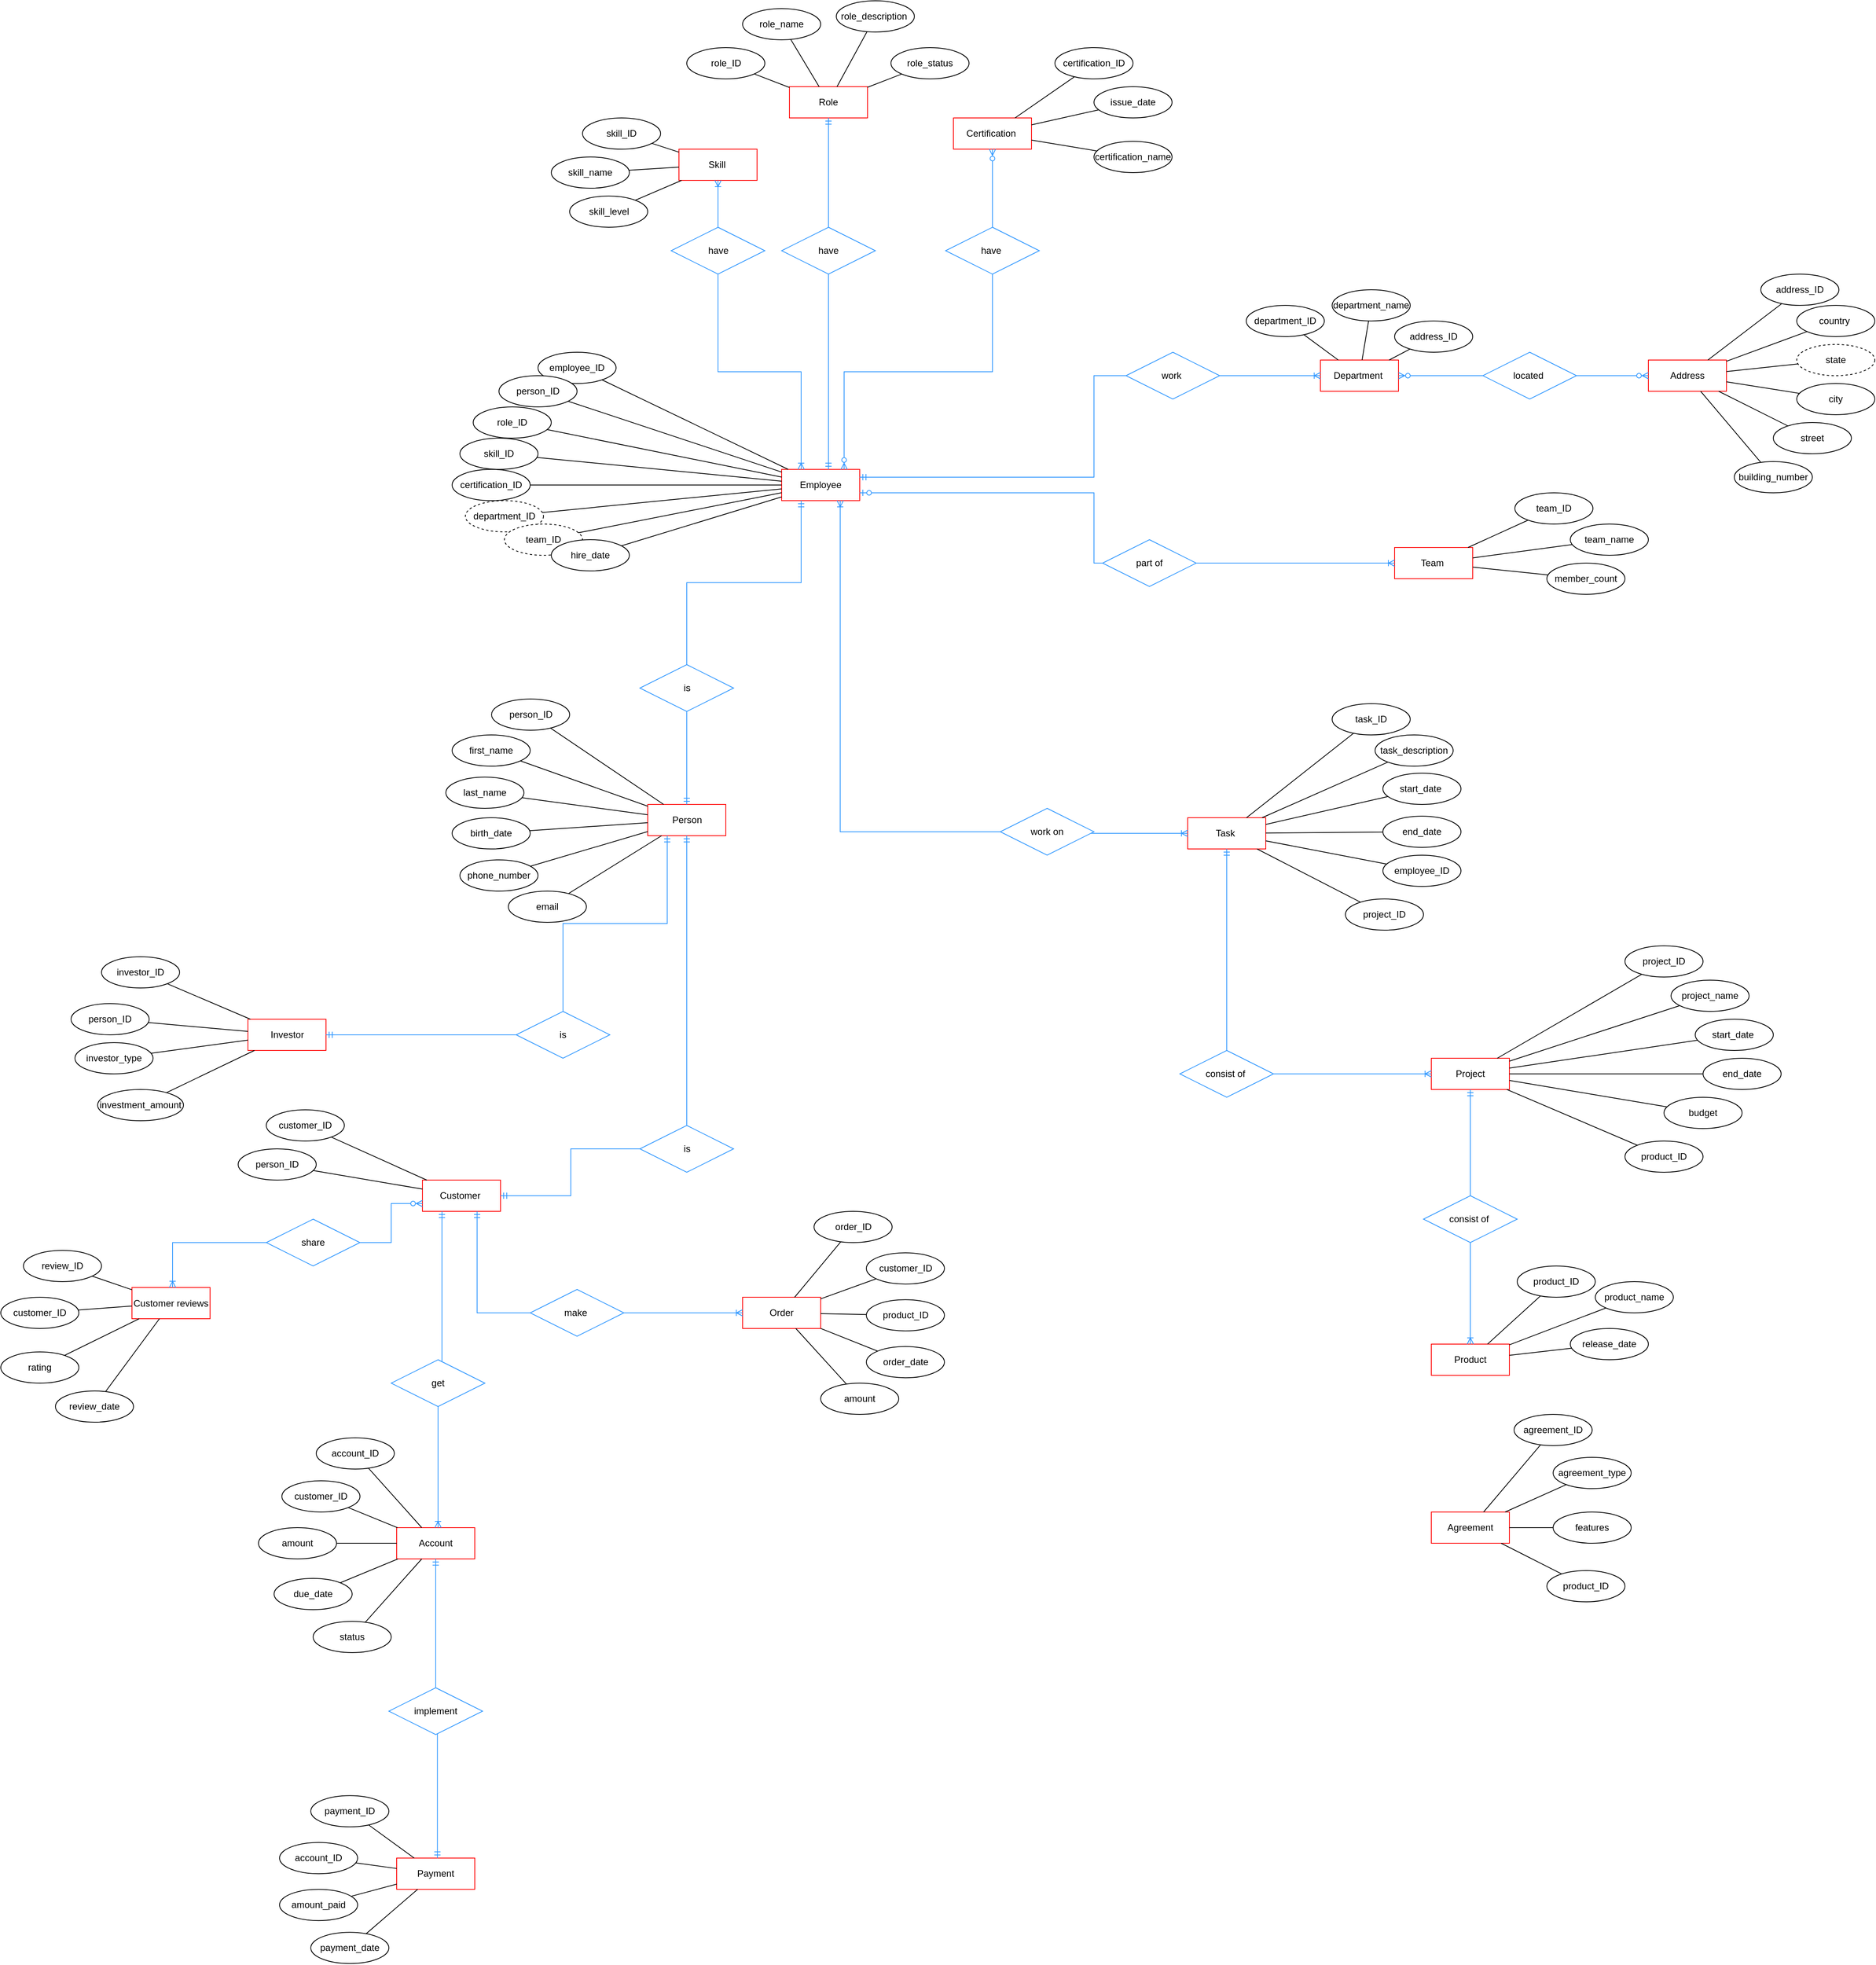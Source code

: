 <mxfile version="24.7.17">
  <diagram name="Сторінка-1" id="1GQm9kah2LmpC54ItX7a">
    <mxGraphModel dx="1613" dy="3044" grid="1" gridSize="10" guides="1" tooltips="1" connect="1" arrows="1" fold="1" page="1" pageScale="1" pageWidth="827" pageHeight="1169" math="0" shadow="0">
      <root>
        <mxCell id="0" />
        <mxCell id="1" parent="0" />
        <mxCell id="kTC0eZ22dBADnU0dDalB-8" value="Employee" style="whiteSpace=wrap;html=1;align=center;strokeColor=#FF0000;" parent="1" vertex="1">
          <mxGeometry x="1110" y="-1030" width="100" height="40" as="geometry" />
        </mxCell>
        <mxCell id="kTC0eZ22dBADnU0dDalB-16" value="Department&amp;nbsp;" style="whiteSpace=wrap;html=1;align=center;strokeColor=#FF0000;" parent="1" vertex="1">
          <mxGeometry x="1800" y="-1170" width="100" height="40" as="geometry" />
        </mxCell>
        <mxCell id="kTC0eZ22dBADnU0dDalB-20" value="Team&amp;nbsp;" style="whiteSpace=wrap;html=1;align=center;strokeColor=#FF0000;" parent="1" vertex="1">
          <mxGeometry x="1895" y="-930" width="100" height="40" as="geometry" />
        </mxCell>
        <mxCell id="kTC0eZ22dBADnU0dDalB-25" value="Product" style="whiteSpace=wrap;html=1;align=center;strokeColor=#FF0000;" parent="1" vertex="1">
          <mxGeometry x="1942" y="90" width="100" height="40" as="geometry" />
        </mxCell>
        <mxCell id="kTC0eZ22dBADnU0dDalB-31" value="Project" style="whiteSpace=wrap;html=1;align=center;strokeColor=#FF0000;" parent="1" vertex="1">
          <mxGeometry x="1942" y="-276" width="100" height="40" as="geometry" />
        </mxCell>
        <mxCell id="kTC0eZ22dBADnU0dDalB-39" value="Customer&amp;nbsp;" style="whiteSpace=wrap;html=1;align=center;strokeColor=#FF0000;" parent="1" vertex="1">
          <mxGeometry x="650" y="-120" width="100" height="40" as="geometry" />
        </mxCell>
        <mxCell id="HxLRwD8P5eZurUxQ76lV-6" value="Role" style="whiteSpace=wrap;html=1;align=center;strokeColor=#FF0000;" parent="1" vertex="1">
          <mxGeometry x="1120" y="-1520.0" width="100" height="40" as="geometry" />
        </mxCell>
        <mxCell id="HxLRwD8P5eZurUxQ76lV-7" value="Task&amp;nbsp;" style="whiteSpace=wrap;html=1;align=center;strokeColor=#FF0000;" parent="1" vertex="1">
          <mxGeometry x="1630" y="-584" width="100" height="40" as="geometry" />
        </mxCell>
        <mxCell id="HxLRwD8P5eZurUxQ76lV-8" value="Skill&amp;nbsp;" style="whiteSpace=wrap;html=1;align=center;strokeColor=#FF0000;" parent="1" vertex="1">
          <mxGeometry x="978.5" y="-1440" width="100" height="40" as="geometry" />
        </mxCell>
        <mxCell id="HxLRwD8P5eZurUxQ76lV-9" value="Agreement" style="whiteSpace=wrap;html=1;align=center;strokeColor=#FF0000;" parent="1" vertex="1">
          <mxGeometry x="1942" y="305" width="100" height="40" as="geometry" />
        </mxCell>
        <mxCell id="HxLRwD8P5eZurUxQ76lV-10" value="Payment" style="whiteSpace=wrap;html=1;align=center;strokeColor=#FF0000;" parent="1" vertex="1">
          <mxGeometry x="617" y="748.1" width="100" height="40" as="geometry" />
        </mxCell>
        <mxCell id="HxLRwD8P5eZurUxQ76lV-11" value="Account" style="whiteSpace=wrap;html=1;align=center;strokeColor=#FF0000;" parent="1" vertex="1">
          <mxGeometry x="617" y="325" width="100" height="40" as="geometry" />
        </mxCell>
        <mxCell id="HxLRwD8P5eZurUxQ76lV-12" value="Order" style="whiteSpace=wrap;html=1;align=center;strokeColor=#FF0000;" parent="1" vertex="1">
          <mxGeometry x="1060" y="30" width="100" height="40" as="geometry" />
        </mxCell>
        <mxCell id="HxLRwD8P5eZurUxQ76lV-15" value="Certification&amp;nbsp;" style="whiteSpace=wrap;html=1;align=center;strokeColor=#FF0000;" parent="1" vertex="1">
          <mxGeometry x="1330" y="-1480" width="100" height="40" as="geometry" />
        </mxCell>
        <mxCell id="HxLRwD8P5eZurUxQ76lV-17" value="last_name" style="ellipse;whiteSpace=wrap;html=1;align=center;" parent="1" vertex="1">
          <mxGeometry x="680" y="-636" width="100" height="40" as="geometry" />
        </mxCell>
        <mxCell id="HxLRwD8P5eZurUxQ76lV-18" value="first_name" style="ellipse;whiteSpace=wrap;html=1;align=center;" parent="1" vertex="1">
          <mxGeometry x="688" y="-690" width="100" height="40" as="geometry" />
        </mxCell>
        <mxCell id="HxLRwD8P5eZurUxQ76lV-19" value="birth_date" style="ellipse;whiteSpace=wrap;html=1;align=center;" parent="1" vertex="1">
          <mxGeometry x="688" y="-584" width="100" height="40" as="geometry" />
        </mxCell>
        <mxCell id="HxLRwD8P5eZurUxQ76lV-20" value="phone_number" style="ellipse;whiteSpace=wrap;html=1;align=center;" parent="1" vertex="1">
          <mxGeometry x="698" y="-530" width="100" height="40" as="geometry" />
        </mxCell>
        <mxCell id="HxLRwD8P5eZurUxQ76lV-21" value="Person" style="whiteSpace=wrap;html=1;align=center;strokeColor=#FF0000;" parent="1" vertex="1">
          <mxGeometry x="938.5" y="-601" width="100" height="40" as="geometry" />
        </mxCell>
        <mxCell id="HxLRwD8P5eZurUxQ76lV-22" value="Address" style="whiteSpace=wrap;html=1;align=center;strokeColor=#FF0000;" parent="1" vertex="1">
          <mxGeometry x="2220" y="-1170" width="100" height="40" as="geometry" />
        </mxCell>
        <mxCell id="HxLRwD8P5eZurUxQ76lV-23" value="email" style="ellipse;whiteSpace=wrap;html=1;align=center;" parent="1" vertex="1">
          <mxGeometry x="760" y="-490" width="100" height="40" as="geometry" />
        </mxCell>
        <mxCell id="HxLRwD8P5eZurUxQ76lV-25" value="person_ID" style="ellipse;whiteSpace=wrap;html=1;align=center;" parent="1" vertex="1">
          <mxGeometry x="738.5" y="-736" width="100" height="40" as="geometry" />
        </mxCell>
        <mxCell id="HxLRwD8P5eZurUxQ76lV-26" value="employee_ID" style="ellipse;whiteSpace=wrap;html=1;align=center;" parent="1" vertex="1">
          <mxGeometry x="798" y="-1180" width="100" height="40" as="geometry" />
        </mxCell>
        <mxCell id="HxLRwD8P5eZurUxQ76lV-27" value="person_ID" style="ellipse;whiteSpace=wrap;html=1;align=center;" parent="1" vertex="1">
          <mxGeometry x="748" y="-1150" width="100" height="40" as="geometry" />
        </mxCell>
        <mxCell id="HxLRwD8P5eZurUxQ76lV-28" value="role_ID" style="ellipse;whiteSpace=wrap;html=1;align=center;" parent="1" vertex="1">
          <mxGeometry x="715" y="-1110" width="100" height="40" as="geometry" />
        </mxCell>
        <mxCell id="HxLRwD8P5eZurUxQ76lV-29" value="skill_ID" style="ellipse;whiteSpace=wrap;html=1;align=center;" parent="1" vertex="1">
          <mxGeometry x="698" y="-1070" width="100" height="40" as="geometry" />
        </mxCell>
        <mxCell id="HxLRwD8P5eZurUxQ76lV-30" value="certification_ID" style="ellipse;whiteSpace=wrap;html=1;align=center;" parent="1" vertex="1">
          <mxGeometry x="688" y="-1030" width="100" height="40" as="geometry" />
        </mxCell>
        <mxCell id="HxLRwD8P5eZurUxQ76lV-33" value="role_ID" style="ellipse;whiteSpace=wrap;html=1;align=center;" parent="1" vertex="1">
          <mxGeometry x="988.5" y="-1570" width="100" height="40" as="geometry" />
        </mxCell>
        <mxCell id="HxLRwD8P5eZurUxQ76lV-34" value="role_name" style="ellipse;whiteSpace=wrap;html=1;align=center;" parent="1" vertex="1">
          <mxGeometry x="1060" y="-1620" width="100" height="40" as="geometry" />
        </mxCell>
        <mxCell id="HxLRwD8P5eZurUxQ76lV-35" value="role_description&amp;nbsp;" style="ellipse;whiteSpace=wrap;html=1;align=center;" parent="1" vertex="1">
          <mxGeometry x="1180" y="-1630" width="100" height="40" as="geometry" />
        </mxCell>
        <mxCell id="HxLRwD8P5eZurUxQ76lV-36" value="role_status" style="ellipse;whiteSpace=wrap;html=1;align=center;" parent="1" vertex="1">
          <mxGeometry x="1250" y="-1570" width="100" height="40" as="geometry" />
        </mxCell>
        <mxCell id="HxLRwD8P5eZurUxQ76lV-37" value="skill_ID" style="ellipse;whiteSpace=wrap;html=1;align=center;" parent="1" vertex="1">
          <mxGeometry x="855" y="-1480" width="100" height="40" as="geometry" />
        </mxCell>
        <mxCell id="HxLRwD8P5eZurUxQ76lV-38" value="skill_name" style="ellipse;whiteSpace=wrap;html=1;align=center;" parent="1" vertex="1">
          <mxGeometry x="815" y="-1430" width="100" height="40" as="geometry" />
        </mxCell>
        <mxCell id="HxLRwD8P5eZurUxQ76lV-39" value="skill_level" style="ellipse;whiteSpace=wrap;html=1;align=center;" parent="1" vertex="1">
          <mxGeometry x="838.5" y="-1380" width="100" height="40" as="geometry" />
        </mxCell>
        <mxCell id="HxLRwD8P5eZurUxQ76lV-40" value="department_ID" style="ellipse;whiteSpace=wrap;html=1;align=center;" parent="1" vertex="1">
          <mxGeometry x="1705" y="-1240" width="100" height="40" as="geometry" />
        </mxCell>
        <mxCell id="HxLRwD8P5eZurUxQ76lV-42" value="department_name" style="ellipse;whiteSpace=wrap;html=1;align=center;" parent="1" vertex="1">
          <mxGeometry x="1815" y="-1260" width="100" height="40" as="geometry" />
        </mxCell>
        <mxCell id="HxLRwD8P5eZurUxQ76lV-46" value="department_ID" style="ellipse;whiteSpace=wrap;html=1;align=center;dashed=1;" parent="1" vertex="1">
          <mxGeometry x="705" y="-990" width="100" height="40" as="geometry" />
        </mxCell>
        <mxCell id="HxLRwD8P5eZurUxQ76lV-47" value="address_ID" style="ellipse;whiteSpace=wrap;html=1;align=center;" parent="1" vertex="1">
          <mxGeometry x="2364" y="-1280" width="100" height="40" as="geometry" />
        </mxCell>
        <mxCell id="HxLRwD8P5eZurUxQ76lV-48" value="city" style="ellipse;whiteSpace=wrap;html=1;align=center;" parent="1" vertex="1">
          <mxGeometry x="2410" y="-1140" width="100" height="40" as="geometry" />
        </mxCell>
        <mxCell id="HxLRwD8P5eZurUxQ76lV-49" value="country&amp;nbsp;" style="ellipse;whiteSpace=wrap;html=1;align=center;" parent="1" vertex="1">
          <mxGeometry x="2410" y="-1240" width="100" height="40" as="geometry" />
        </mxCell>
        <mxCell id="HxLRwD8P5eZurUxQ76lV-50" value="building_number" style="ellipse;whiteSpace=wrap;html=1;align=center;" parent="1" vertex="1">
          <mxGeometry x="2330" y="-1040" width="100" height="40" as="geometry" />
        </mxCell>
        <mxCell id="HxLRwD8P5eZurUxQ76lV-51" value="state" style="ellipse;whiteSpace=wrap;html=1;align=center;dashed=1;" parent="1" vertex="1">
          <mxGeometry x="2410" y="-1190" width="100" height="40" as="geometry" />
        </mxCell>
        <mxCell id="HxLRwD8P5eZurUxQ76lV-52" value="street" style="ellipse;whiteSpace=wrap;html=1;align=center;" parent="1" vertex="1">
          <mxGeometry x="2380" y="-1090" width="100" height="40" as="geometry" />
        </mxCell>
        <mxCell id="HxLRwD8P5eZurUxQ76lV-53" value="address_ID" style="ellipse;whiteSpace=wrap;html=1;align=center;" parent="1" vertex="1">
          <mxGeometry x="1895" y="-1220" width="100" height="40" as="geometry" />
        </mxCell>
        <mxCell id="HxLRwD8P5eZurUxQ76lV-55" value="certification_ID" style="ellipse;whiteSpace=wrap;html=1;align=center;" parent="1" vertex="1">
          <mxGeometry x="1460" y="-1570" width="100" height="40" as="geometry" />
        </mxCell>
        <mxCell id="HxLRwD8P5eZurUxQ76lV-56" value="certification_name" style="ellipse;whiteSpace=wrap;html=1;align=center;" parent="1" vertex="1">
          <mxGeometry x="1510" y="-1450" width="100" height="40" as="geometry" />
        </mxCell>
        <mxCell id="HxLRwD8P5eZurUxQ76lV-57" value="issue_date" style="ellipse;whiteSpace=wrap;html=1;align=center;" parent="1" vertex="1">
          <mxGeometry x="1510" y="-1520" width="100" height="40" as="geometry" />
        </mxCell>
        <mxCell id="w_4l3_z0nk0-UXXXQoOF-1" value="team_ID" style="ellipse;whiteSpace=wrap;html=1;align=center;" parent="1" vertex="1">
          <mxGeometry x="2049" y="-1000" width="100" height="40" as="geometry" />
        </mxCell>
        <mxCell id="w_4l3_z0nk0-UXXXQoOF-2" value="team_name" style="ellipse;whiteSpace=wrap;html=1;align=center;" parent="1" vertex="1">
          <mxGeometry x="2120" y="-960" width="100" height="40" as="geometry" />
        </mxCell>
        <mxCell id="w_4l3_z0nk0-UXXXQoOF-4" value="member_count" style="ellipse;whiteSpace=wrap;html=1;align=center;" parent="1" vertex="1">
          <mxGeometry x="2090" y="-910" width="100" height="40" as="geometry" />
        </mxCell>
        <mxCell id="w_4l3_z0nk0-UXXXQoOF-5" value="project_ID" style="ellipse;whiteSpace=wrap;html=1;align=center;" parent="1" vertex="1">
          <mxGeometry x="2190" y="-420" width="100" height="40" as="geometry" />
        </mxCell>
        <mxCell id="w_4l3_z0nk0-UXXXQoOF-6" value="task_ID" style="ellipse;whiteSpace=wrap;html=1;align=center;" parent="1" vertex="1">
          <mxGeometry x="1815" y="-730" width="100" height="40" as="geometry" />
        </mxCell>
        <mxCell id="w_4l3_z0nk0-UXXXQoOF-7" value="task_description" style="ellipse;whiteSpace=wrap;html=1;align=center;" parent="1" vertex="1">
          <mxGeometry x="1870" y="-690" width="100" height="40" as="geometry" />
        </mxCell>
        <mxCell id="w_4l3_z0nk0-UXXXQoOF-8" value="start_date&amp;nbsp;" style="ellipse;whiteSpace=wrap;html=1;align=center;" parent="1" vertex="1">
          <mxGeometry x="1880" y="-641" width="100" height="40" as="geometry" />
        </mxCell>
        <mxCell id="w_4l3_z0nk0-UXXXQoOF-9" value="end_date" style="ellipse;whiteSpace=wrap;html=1;align=center;" parent="1" vertex="1">
          <mxGeometry x="1880" y="-586" width="100" height="40" as="geometry" />
        </mxCell>
        <mxCell id="w_4l3_z0nk0-UXXXQoOF-10" value="employee_ID" style="ellipse;whiteSpace=wrap;html=1;align=center;" parent="1" vertex="1">
          <mxGeometry x="1880" y="-536" width="100" height="40" as="geometry" />
        </mxCell>
        <mxCell id="w_4l3_z0nk0-UXXXQoOF-11" value="project_ID" style="ellipse;whiteSpace=wrap;html=1;align=center;" parent="1" vertex="1">
          <mxGeometry x="1832" y="-480" width="100" height="40" as="geometry" />
        </mxCell>
        <mxCell id="w_4l3_z0nk0-UXXXQoOF-12" value="project_name" style="ellipse;whiteSpace=wrap;html=1;align=center;" parent="1" vertex="1">
          <mxGeometry x="2249" y="-376" width="100" height="40" as="geometry" />
        </mxCell>
        <mxCell id="w_4l3_z0nk0-UXXXQoOF-14" value="start_date&amp;nbsp;" style="ellipse;whiteSpace=wrap;html=1;align=center;" parent="1" vertex="1">
          <mxGeometry x="2280" y="-326" width="100" height="40" as="geometry" />
        </mxCell>
        <mxCell id="w_4l3_z0nk0-UXXXQoOF-15" value="end_date" style="ellipse;whiteSpace=wrap;html=1;align=center;" parent="1" vertex="1">
          <mxGeometry x="2290" y="-276" width="100" height="40" as="geometry" />
        </mxCell>
        <mxCell id="w_4l3_z0nk0-UXXXQoOF-16" value="budget" style="ellipse;whiteSpace=wrap;html=1;align=center;" parent="1" vertex="1">
          <mxGeometry x="2240" y="-226" width="100" height="40" as="geometry" />
        </mxCell>
        <mxCell id="w_4l3_z0nk0-UXXXQoOF-17" value="product_ID" style="ellipse;whiteSpace=wrap;html=1;align=center;" parent="1" vertex="1">
          <mxGeometry x="2190" y="-170" width="100" height="40" as="geometry" />
        </mxCell>
        <mxCell id="w_4l3_z0nk0-UXXXQoOF-18" value="product_name" style="ellipse;whiteSpace=wrap;html=1;align=center;" parent="1" vertex="1">
          <mxGeometry x="2152" y="10" width="100" height="40" as="geometry" />
        </mxCell>
        <mxCell id="w_4l3_z0nk0-UXXXQoOF-19" value="product_ID" style="ellipse;whiteSpace=wrap;html=1;align=center;" parent="1" vertex="1">
          <mxGeometry x="2052" y="-10" width="100" height="40" as="geometry" />
        </mxCell>
        <mxCell id="w_4l3_z0nk0-UXXXQoOF-20" value="release_date" style="ellipse;whiteSpace=wrap;html=1;align=center;" parent="1" vertex="1">
          <mxGeometry x="2120" y="70" width="100" height="40" as="geometry" />
        </mxCell>
        <mxCell id="w_4l3_z0nk0-UXXXQoOF-21" value="customer_ID" style="ellipse;whiteSpace=wrap;html=1;align=center;" parent="1" vertex="1">
          <mxGeometry x="450" y="-210" width="100" height="40" as="geometry" />
        </mxCell>
        <mxCell id="w_4l3_z0nk0-UXXXQoOF-22" value="person_ID" style="ellipse;whiteSpace=wrap;html=1;align=center;" parent="1" vertex="1">
          <mxGeometry x="414" y="-160" width="100" height="40" as="geometry" />
        </mxCell>
        <mxCell id="w_4l3_z0nk0-UXXXQoOF-27" value="Customer reviews" style="whiteSpace=wrap;html=1;align=center;strokeColor=#FF0000;" parent="1" vertex="1">
          <mxGeometry x="278" y="17.5" width="100" height="40" as="geometry" />
        </mxCell>
        <mxCell id="w_4l3_z0nk0-UXXXQoOF-29" value="order_ID" style="ellipse;whiteSpace=wrap;html=1;align=center;" parent="1" vertex="1">
          <mxGeometry x="1151.5" y="-80" width="100" height="40" as="geometry" />
        </mxCell>
        <mxCell id="w_4l3_z0nk0-UXXXQoOF-30" value="account_ID" style="ellipse;whiteSpace=wrap;html=1;align=center;" parent="1" vertex="1">
          <mxGeometry x="514" y="210" width="100" height="40" as="geometry" />
        </mxCell>
        <mxCell id="w_4l3_z0nk0-UXXXQoOF-31" value="payment_ID" style="ellipse;whiteSpace=wrap;html=1;align=center;" parent="1" vertex="1">
          <mxGeometry x="507" y="668.1" width="100" height="40" as="geometry" />
        </mxCell>
        <mxCell id="w_4l3_z0nk0-UXXXQoOF-32" value="agreement_ID" style="ellipse;whiteSpace=wrap;html=1;align=center;" parent="1" vertex="1">
          <mxGeometry x="2048" y="180" width="100" height="40" as="geometry" />
        </mxCell>
        <mxCell id="w_4l3_z0nk0-UXXXQoOF-34" value="customer_ID" style="ellipse;whiteSpace=wrap;html=1;align=center;" parent="1" vertex="1">
          <mxGeometry x="1218.5" y="-26.9" width="100" height="40" as="geometry" />
        </mxCell>
        <mxCell id="w_4l3_z0nk0-UXXXQoOF-35" value="product_ID" style="ellipse;whiteSpace=wrap;html=1;align=center;" parent="1" vertex="1">
          <mxGeometry x="1218.5" y="33.1" width="100" height="40" as="geometry" />
        </mxCell>
        <mxCell id="w_4l3_z0nk0-UXXXQoOF-36" value="order_date" style="ellipse;whiteSpace=wrap;html=1;align=center;" parent="1" vertex="1">
          <mxGeometry x="1218.5" y="93.1" width="100" height="40" as="geometry" />
        </mxCell>
        <mxCell id="w_4l3_z0nk0-UXXXQoOF-37" value="amount" style="ellipse;whiteSpace=wrap;html=1;align=center;" parent="1" vertex="1">
          <mxGeometry x="1160" y="140" width="100" height="40" as="geometry" />
        </mxCell>
        <mxCell id="w_4l3_z0nk0-UXXXQoOF-38" value="customer_ID" style="ellipse;whiteSpace=wrap;html=1;align=center;" parent="1" vertex="1">
          <mxGeometry x="470" y="265" width="100" height="40" as="geometry" />
        </mxCell>
        <mxCell id="w_4l3_z0nk0-UXXXQoOF-39" value="amount" style="ellipse;whiteSpace=wrap;html=1;align=center;" parent="1" vertex="1">
          <mxGeometry x="440" y="325" width="100" height="40" as="geometry" />
        </mxCell>
        <mxCell id="w_4l3_z0nk0-UXXXQoOF-40" value="due_date" style="ellipse;whiteSpace=wrap;html=1;align=center;" parent="1" vertex="1">
          <mxGeometry x="460" y="390" width="100" height="40" as="geometry" />
        </mxCell>
        <mxCell id="w_4l3_z0nk0-UXXXQoOF-42" value="agreement_type" style="ellipse;whiteSpace=wrap;html=1;align=center;" parent="1" vertex="1">
          <mxGeometry x="2098" y="235" width="100" height="40" as="geometry" />
        </mxCell>
        <mxCell id="w_4l3_z0nk0-UXXXQoOF-43" value="status" style="ellipse;whiteSpace=wrap;html=1;align=center;" parent="1" vertex="1">
          <mxGeometry x="510" y="445" width="100" height="40" as="geometry" />
        </mxCell>
        <mxCell id="w_4l3_z0nk0-UXXXQoOF-44" value="account_ID" style="ellipse;whiteSpace=wrap;html=1;align=center;" parent="1" vertex="1">
          <mxGeometry x="467" y="728.1" width="100" height="40" as="geometry" />
        </mxCell>
        <mxCell id="w_4l3_z0nk0-UXXXQoOF-45" value="amount_paid" style="ellipse;whiteSpace=wrap;html=1;align=center;" parent="1" vertex="1">
          <mxGeometry x="467" y="788.1" width="100" height="40" as="geometry" />
        </mxCell>
        <mxCell id="w_4l3_z0nk0-UXXXQoOF-46" value="payment_date" style="ellipse;whiteSpace=wrap;html=1;align=center;" parent="1" vertex="1">
          <mxGeometry x="507" y="843.1" width="100" height="40" as="geometry" />
        </mxCell>
        <mxCell id="-akh_3bQNF9zqWhWP-Ex-2" value="Investor" style="whiteSpace=wrap;html=1;align=center;strokeColor=#FF0000;" parent="1" vertex="1">
          <mxGeometry x="426.5" y="-326" width="100" height="40" as="geometry" />
        </mxCell>
        <mxCell id="-akh_3bQNF9zqWhWP-Ex-3" value="investor_ID" style="ellipse;whiteSpace=wrap;html=1;align=center;" parent="1" vertex="1">
          <mxGeometry x="239" y="-406" width="100" height="40" as="geometry" />
        </mxCell>
        <mxCell id="-akh_3bQNF9zqWhWP-Ex-5" value="person_ID" style="ellipse;whiteSpace=wrap;html=1;align=center;" parent="1" vertex="1">
          <mxGeometry x="200" y="-346" width="100" height="40" as="geometry" />
        </mxCell>
        <mxCell id="-akh_3bQNF9zqWhWP-Ex-7" value="investment_amount" style="ellipse;whiteSpace=wrap;html=1;align=center;" parent="1" vertex="1">
          <mxGeometry x="234" y="-236" width="110" height="40" as="geometry" />
        </mxCell>
        <mxCell id="-akh_3bQNF9zqWhWP-Ex-8" value="investor_type" style="ellipse;whiteSpace=wrap;html=1;align=center;" parent="1" vertex="1">
          <mxGeometry x="205" y="-296" width="100" height="40" as="geometry" />
        </mxCell>
        <mxCell id="-akh_3bQNF9zqWhWP-Ex-9" value="review_ID" style="ellipse;whiteSpace=wrap;html=1;align=center;" parent="1" vertex="1">
          <mxGeometry x="139" y="-30" width="100" height="40" as="geometry" />
        </mxCell>
        <mxCell id="-akh_3bQNF9zqWhWP-Ex-10" value="customer_ID" style="ellipse;whiteSpace=wrap;html=1;align=center;" parent="1" vertex="1">
          <mxGeometry x="110" y="30" width="100" height="40" as="geometry" />
        </mxCell>
        <mxCell id="-akh_3bQNF9zqWhWP-Ex-12" value="rating" style="ellipse;whiteSpace=wrap;html=1;align=center;" parent="1" vertex="1">
          <mxGeometry x="110" y="100" width="100" height="40" as="geometry" />
        </mxCell>
        <mxCell id="-akh_3bQNF9zqWhWP-Ex-14" value="review_date" style="ellipse;whiteSpace=wrap;html=1;align=center;" parent="1" vertex="1">
          <mxGeometry x="180" y="150" width="100" height="40" as="geometry" />
        </mxCell>
        <mxCell id="kOA6qTZB-Go1yCE-uI7u-1" value="" style="endArrow=none;html=1;rounded=0;" parent="1" source="HxLRwD8P5eZurUxQ76lV-25" target="HxLRwD8P5eZurUxQ76lV-21" edge="1">
          <mxGeometry relative="1" as="geometry">
            <mxPoint x="937.5" y="-474.5" as="sourcePoint" />
            <mxPoint x="1097.5" y="-474.5" as="targetPoint" />
          </mxGeometry>
        </mxCell>
        <mxCell id="kOA6qTZB-Go1yCE-uI7u-2" value="" style="endArrow=none;html=1;rounded=0;" parent="1" source="HxLRwD8P5eZurUxQ76lV-18" target="HxLRwD8P5eZurUxQ76lV-21" edge="1">
          <mxGeometry relative="1" as="geometry">
            <mxPoint x="1677.5" y="-282.5" as="sourcePoint" />
            <mxPoint x="1837.5" y="-282.5" as="targetPoint" />
          </mxGeometry>
        </mxCell>
        <mxCell id="kOA6qTZB-Go1yCE-uI7u-3" value="" style="endArrow=none;html=1;rounded=0;" parent="1" source="HxLRwD8P5eZurUxQ76lV-23" target="HxLRwD8P5eZurUxQ76lV-21" edge="1">
          <mxGeometry relative="1" as="geometry">
            <mxPoint x="1677.5" y="-282.5" as="sourcePoint" />
            <mxPoint x="1837.5" y="-282.5" as="targetPoint" />
          </mxGeometry>
        </mxCell>
        <mxCell id="kOA6qTZB-Go1yCE-uI7u-4" value="" style="endArrow=none;html=1;rounded=0;" parent="1" source="HxLRwD8P5eZurUxQ76lV-20" target="HxLRwD8P5eZurUxQ76lV-21" edge="1">
          <mxGeometry relative="1" as="geometry">
            <mxPoint x="1167.5" y="-272.5" as="sourcePoint" />
            <mxPoint x="1327.5" y="-272.5" as="targetPoint" />
          </mxGeometry>
        </mxCell>
        <mxCell id="kOA6qTZB-Go1yCE-uI7u-5" value="" style="endArrow=none;html=1;rounded=0;" parent="1" source="HxLRwD8P5eZurUxQ76lV-19" target="HxLRwD8P5eZurUxQ76lV-21" edge="1">
          <mxGeometry relative="1" as="geometry">
            <mxPoint x="1677.5" y="-282.5" as="sourcePoint" />
            <mxPoint x="1837.5" y="-282.5" as="targetPoint" />
          </mxGeometry>
        </mxCell>
        <mxCell id="kOA6qTZB-Go1yCE-uI7u-6" value="" style="endArrow=none;html=1;rounded=0;" parent="1" source="HxLRwD8P5eZurUxQ76lV-17" target="HxLRwD8P5eZurUxQ76lV-21" edge="1">
          <mxGeometry relative="1" as="geometry">
            <mxPoint x="1677.5" y="-282.5" as="sourcePoint" />
            <mxPoint x="1837.5" y="-282.5" as="targetPoint" />
          </mxGeometry>
        </mxCell>
        <mxCell id="kOA6qTZB-Go1yCE-uI7u-8" value="" style="endArrow=none;html=1;rounded=0;" parent="1" source="HxLRwD8P5eZurUxQ76lV-36" target="HxLRwD8P5eZurUxQ76lV-6" edge="1">
          <mxGeometry relative="1" as="geometry">
            <mxPoint x="1050" y="-1113.35" as="sourcePoint" />
            <mxPoint x="1210" y="-1113.35" as="targetPoint" />
          </mxGeometry>
        </mxCell>
        <mxCell id="kOA6qTZB-Go1yCE-uI7u-9" value="" style="endArrow=none;html=1;rounded=0;" parent="1" source="HxLRwD8P5eZurUxQ76lV-46" target="kTC0eZ22dBADnU0dDalB-8" edge="1">
          <mxGeometry relative="1" as="geometry">
            <mxPoint x="1300" y="-842.5" as="sourcePoint" />
            <mxPoint x="1460" y="-842.5" as="targetPoint" />
          </mxGeometry>
        </mxCell>
        <mxCell id="kOA6qTZB-Go1yCE-uI7u-11" value="" style="endArrow=none;html=1;rounded=0;" parent="1" source="HxLRwD8P5eZurUxQ76lV-30" target="kTC0eZ22dBADnU0dDalB-8" edge="1">
          <mxGeometry relative="1" as="geometry">
            <mxPoint x="1250" y="-782.5" as="sourcePoint" />
            <mxPoint x="1410" y="-782.5" as="targetPoint" />
          </mxGeometry>
        </mxCell>
        <mxCell id="kOA6qTZB-Go1yCE-uI7u-12" value="" style="endArrow=none;html=1;rounded=0;" parent="1" source="HxLRwD8P5eZurUxQ76lV-29" target="kTC0eZ22dBADnU0dDalB-8" edge="1">
          <mxGeometry relative="1" as="geometry">
            <mxPoint x="1280" y="-842.5" as="sourcePoint" />
            <mxPoint x="1440" y="-842.5" as="targetPoint" />
          </mxGeometry>
        </mxCell>
        <mxCell id="kOA6qTZB-Go1yCE-uI7u-13" value="" style="endArrow=none;html=1;rounded=0;" parent="1" source="HxLRwD8P5eZurUxQ76lV-28" target="kTC0eZ22dBADnU0dDalB-8" edge="1">
          <mxGeometry relative="1" as="geometry">
            <mxPoint x="1220" y="-847" as="sourcePoint" />
            <mxPoint x="1380" y="-847" as="targetPoint" />
          </mxGeometry>
        </mxCell>
        <mxCell id="kOA6qTZB-Go1yCE-uI7u-14" value="" style="endArrow=none;html=1;rounded=0;" parent="1" source="HxLRwD8P5eZurUxQ76lV-27" target="kTC0eZ22dBADnU0dDalB-8" edge="1">
          <mxGeometry relative="1" as="geometry">
            <mxPoint x="1180" y="-1002.5" as="sourcePoint" />
            <mxPoint x="1410" y="-782.5" as="targetPoint" />
          </mxGeometry>
        </mxCell>
        <mxCell id="kOA6qTZB-Go1yCE-uI7u-15" value="" style="endArrow=none;html=1;rounded=0;" parent="1" source="HxLRwD8P5eZurUxQ76lV-26" target="kTC0eZ22dBADnU0dDalB-8" edge="1">
          <mxGeometry relative="1" as="geometry">
            <mxPoint x="1190.671" y="-1110.461" as="sourcePoint" />
            <mxPoint x="1410" y="-782.5" as="targetPoint" />
          </mxGeometry>
        </mxCell>
        <mxCell id="kOA6qTZB-Go1yCE-uI7u-17" value="" style="endArrow=none;html=1;rounded=0;" parent="1" source="HxLRwD8P5eZurUxQ76lV-35" target="HxLRwD8P5eZurUxQ76lV-6" edge="1">
          <mxGeometry relative="1" as="geometry">
            <mxPoint x="1320" y="-1183.35" as="sourcePoint" />
            <mxPoint x="1480" y="-1183.35" as="targetPoint" />
          </mxGeometry>
        </mxCell>
        <mxCell id="kOA6qTZB-Go1yCE-uI7u-18" value="" style="endArrow=none;html=1;rounded=0;" parent="1" source="HxLRwD8P5eZurUxQ76lV-34" target="HxLRwD8P5eZurUxQ76lV-6" edge="1">
          <mxGeometry relative="1" as="geometry">
            <mxPoint x="1470" y="-1305.35" as="sourcePoint" />
            <mxPoint x="1480" y="-1183.35" as="targetPoint" />
          </mxGeometry>
        </mxCell>
        <mxCell id="kOA6qTZB-Go1yCE-uI7u-19" value="" style="endArrow=none;html=1;rounded=0;" parent="1" source="HxLRwD8P5eZurUxQ76lV-33" target="HxLRwD8P5eZurUxQ76lV-6" edge="1">
          <mxGeometry relative="1" as="geometry">
            <mxPoint x="1500.697" y="-1350.063" as="sourcePoint" />
            <mxPoint x="1480" y="-1183.35" as="targetPoint" />
          </mxGeometry>
        </mxCell>
        <mxCell id="kOA6qTZB-Go1yCE-uI7u-20" value="" style="endArrow=none;html=1;rounded=0;" parent="1" source="HxLRwD8P5eZurUxQ76lV-8" target="HxLRwD8P5eZurUxQ76lV-39" edge="1">
          <mxGeometry relative="1" as="geometry">
            <mxPoint x="799" y="-1247.5" as="sourcePoint" />
            <mxPoint x="959" y="-1247.5" as="targetPoint" />
          </mxGeometry>
        </mxCell>
        <mxCell id="kOA6qTZB-Go1yCE-uI7u-21" value="" style="endArrow=none;html=1;rounded=0;" parent="1" source="HxLRwD8P5eZurUxQ76lV-8" target="HxLRwD8P5eZurUxQ76lV-38" edge="1">
          <mxGeometry relative="1" as="geometry">
            <mxPoint x="799" y="-1247.5" as="sourcePoint" />
            <mxPoint x="959" y="-1247.5" as="targetPoint" />
          </mxGeometry>
        </mxCell>
        <mxCell id="kOA6qTZB-Go1yCE-uI7u-22" value="" style="endArrow=none;html=1;rounded=0;" parent="1" source="HxLRwD8P5eZurUxQ76lV-8" target="HxLRwD8P5eZurUxQ76lV-37" edge="1">
          <mxGeometry relative="1" as="geometry">
            <mxPoint x="799" y="-1247.5" as="sourcePoint" />
            <mxPoint x="959" y="-1247.5" as="targetPoint" />
          </mxGeometry>
        </mxCell>
        <mxCell id="kOA6qTZB-Go1yCE-uI7u-23" value="" style="endArrow=none;html=1;rounded=0;" parent="1" source="HxLRwD8P5eZurUxQ76lV-15" target="HxLRwD8P5eZurUxQ76lV-56" edge="1">
          <mxGeometry relative="1" as="geometry">
            <mxPoint x="1660" y="-1450" as="sourcePoint" />
            <mxPoint x="1620.23" y="-1468.086" as="targetPoint" />
          </mxGeometry>
        </mxCell>
        <mxCell id="kOA6qTZB-Go1yCE-uI7u-24" value="" style="endArrow=none;html=1;rounded=0;" parent="1" source="HxLRwD8P5eZurUxQ76lV-57" target="HxLRwD8P5eZurUxQ76lV-15" edge="1">
          <mxGeometry relative="1" as="geometry">
            <mxPoint x="1617.007" y="-1509.789" as="sourcePoint" />
            <mxPoint x="1220" y="-1337.5" as="targetPoint" />
          </mxGeometry>
        </mxCell>
        <mxCell id="kOA6qTZB-Go1yCE-uI7u-25" value="" style="endArrow=none;html=1;rounded=0;" parent="1" source="HxLRwD8P5eZurUxQ76lV-15" target="HxLRwD8P5eZurUxQ76lV-55" edge="1">
          <mxGeometry relative="1" as="geometry">
            <mxPoint x="1730" y="-1557.5" as="sourcePoint" />
            <mxPoint x="1220" y="-1337.5" as="targetPoint" />
          </mxGeometry>
        </mxCell>
        <mxCell id="kOA6qTZB-Go1yCE-uI7u-26" value="" style="endArrow=none;html=1;rounded=0;" parent="1" source="kTC0eZ22dBADnU0dDalB-16" target="HxLRwD8P5eZurUxQ76lV-42" edge="1">
          <mxGeometry relative="1" as="geometry">
            <mxPoint x="1920" y="-850" as="sourcePoint" />
            <mxPoint x="2080" y="-850" as="targetPoint" />
          </mxGeometry>
        </mxCell>
        <mxCell id="kOA6qTZB-Go1yCE-uI7u-27" value="" style="endArrow=none;html=1;rounded=0;" parent="1" source="kTC0eZ22dBADnU0dDalB-16" target="HxLRwD8P5eZurUxQ76lV-53" edge="1">
          <mxGeometry relative="1" as="geometry">
            <mxPoint x="1900" y="-810" as="sourcePoint" />
            <mxPoint x="2060" y="-810" as="targetPoint" />
          </mxGeometry>
        </mxCell>
        <mxCell id="kOA6qTZB-Go1yCE-uI7u-28" value="" style="endArrow=none;html=1;rounded=0;" parent="1" source="HxLRwD8P5eZurUxQ76lV-50" target="HxLRwD8P5eZurUxQ76lV-22" edge="1">
          <mxGeometry relative="1" as="geometry">
            <mxPoint x="1841.5" y="-800" as="sourcePoint" />
            <mxPoint x="2001.5" y="-800" as="targetPoint" />
          </mxGeometry>
        </mxCell>
        <mxCell id="kOA6qTZB-Go1yCE-uI7u-29" value="" style="endArrow=none;html=1;rounded=0;" parent="1" source="kTC0eZ22dBADnU0dDalB-16" target="HxLRwD8P5eZurUxQ76lV-40" edge="1">
          <mxGeometry relative="1" as="geometry">
            <mxPoint x="1350" y="-1210" as="sourcePoint" />
            <mxPoint x="1510" y="-1210" as="targetPoint" />
          </mxGeometry>
        </mxCell>
        <mxCell id="kOA6qTZB-Go1yCE-uI7u-31" value="" style="endArrow=none;html=1;rounded=0;" parent="1" source="HxLRwD8P5eZurUxQ76lV-52" target="HxLRwD8P5eZurUxQ76lV-22" edge="1">
          <mxGeometry relative="1" as="geometry">
            <mxPoint x="1988.5" y="-880" as="sourcePoint" />
            <mxPoint x="2148.5" y="-880" as="targetPoint" />
          </mxGeometry>
        </mxCell>
        <mxCell id="kOA6qTZB-Go1yCE-uI7u-32" value="" style="endArrow=none;html=1;rounded=0;" parent="1" source="HxLRwD8P5eZurUxQ76lV-48" target="HxLRwD8P5eZurUxQ76lV-22" edge="1">
          <mxGeometry relative="1" as="geometry">
            <mxPoint x="2761.5" y="-1100" as="sourcePoint" />
            <mxPoint x="1951.5" y="-820" as="targetPoint" />
          </mxGeometry>
        </mxCell>
        <mxCell id="kOA6qTZB-Go1yCE-uI7u-33" value="" style="endArrow=none;html=1;rounded=0;" parent="1" source="HxLRwD8P5eZurUxQ76lV-51" target="HxLRwD8P5eZurUxQ76lV-22" edge="1">
          <mxGeometry relative="1" as="geometry">
            <mxPoint x="2761.5" y="-1100" as="sourcePoint" />
            <mxPoint x="2921.5" y="-1100" as="targetPoint" />
          </mxGeometry>
        </mxCell>
        <mxCell id="kOA6qTZB-Go1yCE-uI7u-34" value="" style="endArrow=none;html=1;rounded=0;" parent="1" source="HxLRwD8P5eZurUxQ76lV-49" target="HxLRwD8P5eZurUxQ76lV-22" edge="1">
          <mxGeometry relative="1" as="geometry">
            <mxPoint x="1841.5" y="-1090" as="sourcePoint" />
            <mxPoint x="2001.5" y="-1090" as="targetPoint" />
          </mxGeometry>
        </mxCell>
        <mxCell id="kOA6qTZB-Go1yCE-uI7u-35" value="" style="endArrow=none;html=1;rounded=0;" parent="1" source="HxLRwD8P5eZurUxQ76lV-47" target="HxLRwD8P5eZurUxQ76lV-22" edge="1">
          <mxGeometry relative="1" as="geometry">
            <mxPoint x="2761.5" y="-1100" as="sourcePoint" />
            <mxPoint x="2921.5" y="-1100" as="targetPoint" />
          </mxGeometry>
        </mxCell>
        <mxCell id="kOA6qTZB-Go1yCE-uI7u-36" value="" style="endArrow=none;html=1;rounded=0;" parent="1" source="w_4l3_z0nk0-UXXXQoOF-4" target="kTC0eZ22dBADnU0dDalB-20" edge="1">
          <mxGeometry relative="1" as="geometry">
            <mxPoint x="2390" y="-670" as="sourcePoint" />
            <mxPoint x="2550" y="-670" as="targetPoint" />
          </mxGeometry>
        </mxCell>
        <mxCell id="kOA6qTZB-Go1yCE-uI7u-37" value="" style="endArrow=none;html=1;rounded=0;" parent="1" source="w_4l3_z0nk0-UXXXQoOF-2" target="kTC0eZ22dBADnU0dDalB-20" edge="1">
          <mxGeometry relative="1" as="geometry">
            <mxPoint x="2130" y="-680" as="sourcePoint" />
            <mxPoint x="2290" y="-680" as="targetPoint" />
          </mxGeometry>
        </mxCell>
        <mxCell id="kOA6qTZB-Go1yCE-uI7u-38" value="" style="endArrow=none;html=1;rounded=0;" parent="1" source="w_4l3_z0nk0-UXXXQoOF-1" target="kTC0eZ22dBADnU0dDalB-20" edge="1">
          <mxGeometry relative="1" as="geometry">
            <mxPoint x="2390" y="-670" as="sourcePoint" />
            <mxPoint x="2550" y="-670" as="targetPoint" />
          </mxGeometry>
        </mxCell>
        <mxCell id="kOA6qTZB-Go1yCE-uI7u-39" value="" style="endArrow=none;html=1;rounded=0;" parent="1" source="w_4l3_z0nk0-UXXXQoOF-10" target="HxLRwD8P5eZurUxQ76lV-7" edge="1">
          <mxGeometry relative="1" as="geometry">
            <mxPoint x="1176" y="-276" as="sourcePoint" />
            <mxPoint x="1336" y="-276" as="targetPoint" />
          </mxGeometry>
        </mxCell>
        <mxCell id="kOA6qTZB-Go1yCE-uI7u-40" value="" style="endArrow=none;html=1;rounded=0;" parent="1" source="w_4l3_z0nk0-UXXXQoOF-11" target="HxLRwD8P5eZurUxQ76lV-7" edge="1">
          <mxGeometry relative="1" as="geometry">
            <mxPoint x="1151" y="-267" as="sourcePoint" />
            <mxPoint x="1311" y="-267" as="targetPoint" />
          </mxGeometry>
        </mxCell>
        <mxCell id="kOA6qTZB-Go1yCE-uI7u-41" value="" style="endArrow=none;html=1;rounded=0;" parent="1" source="w_4l3_z0nk0-UXXXQoOF-9" target="HxLRwD8P5eZurUxQ76lV-7" edge="1">
          <mxGeometry relative="1" as="geometry">
            <mxPoint x="1176" y="-276" as="sourcePoint" />
            <mxPoint x="1336" y="-276" as="targetPoint" />
          </mxGeometry>
        </mxCell>
        <mxCell id="kOA6qTZB-Go1yCE-uI7u-42" value="" style="endArrow=none;html=1;rounded=0;" parent="1" source="w_4l3_z0nk0-UXXXQoOF-8" target="HxLRwD8P5eZurUxQ76lV-7" edge="1">
          <mxGeometry relative="1" as="geometry">
            <mxPoint x="1176" y="-276" as="sourcePoint" />
            <mxPoint x="1336" y="-276" as="targetPoint" />
          </mxGeometry>
        </mxCell>
        <mxCell id="kOA6qTZB-Go1yCE-uI7u-43" value="" style="endArrow=none;html=1;rounded=0;" parent="1" source="w_4l3_z0nk0-UXXXQoOF-7" target="HxLRwD8P5eZurUxQ76lV-7" edge="1">
          <mxGeometry relative="1" as="geometry">
            <mxPoint x="1176" y="-276" as="sourcePoint" />
            <mxPoint x="1336" y="-276" as="targetPoint" />
          </mxGeometry>
        </mxCell>
        <mxCell id="kOA6qTZB-Go1yCE-uI7u-44" value="" style="endArrow=none;html=1;rounded=0;" parent="1" source="w_4l3_z0nk0-UXXXQoOF-6" target="HxLRwD8P5eZurUxQ76lV-7" edge="1">
          <mxGeometry relative="1" as="geometry">
            <mxPoint x="1176" y="-276" as="sourcePoint" />
            <mxPoint x="1336" y="-276" as="targetPoint" />
          </mxGeometry>
        </mxCell>
        <mxCell id="kOA6qTZB-Go1yCE-uI7u-47" value="" style="endArrow=none;html=1;rounded=0;" parent="1" source="w_4l3_z0nk0-UXXXQoOF-17" target="kTC0eZ22dBADnU0dDalB-31" edge="1">
          <mxGeometry relative="1" as="geometry">
            <mxPoint x="1734" y="265" as="sourcePoint" />
            <mxPoint x="1724" y="85" as="targetPoint" />
          </mxGeometry>
        </mxCell>
        <mxCell id="kOA6qTZB-Go1yCE-uI7u-48" value="" style="endArrow=none;html=1;rounded=0;" parent="1" source="w_4l3_z0nk0-UXXXQoOF-16" target="kTC0eZ22dBADnU0dDalB-31" edge="1">
          <mxGeometry relative="1" as="geometry">
            <mxPoint x="1344" y="75" as="sourcePoint" />
            <mxPoint x="1504" y="75" as="targetPoint" />
          </mxGeometry>
        </mxCell>
        <mxCell id="kOA6qTZB-Go1yCE-uI7u-49" value="" style="endArrow=none;html=1;rounded=0;" parent="1" source="w_4l3_z0nk0-UXXXQoOF-15" target="kTC0eZ22dBADnU0dDalB-31" edge="1">
          <mxGeometry relative="1" as="geometry">
            <mxPoint x="1704" y="135" as="sourcePoint" />
            <mxPoint x="1864" y="135" as="targetPoint" />
          </mxGeometry>
        </mxCell>
        <mxCell id="kOA6qTZB-Go1yCE-uI7u-50" value="" style="endArrow=none;html=1;rounded=0;" parent="1" source="w_4l3_z0nk0-UXXXQoOF-14" target="kTC0eZ22dBADnU0dDalB-31" edge="1">
          <mxGeometry relative="1" as="geometry">
            <mxPoint x="1624" y="125" as="sourcePoint" />
            <mxPoint x="1784" y="125" as="targetPoint" />
          </mxGeometry>
        </mxCell>
        <mxCell id="kOA6qTZB-Go1yCE-uI7u-51" value="" style="endArrow=none;html=1;rounded=0;" parent="1" source="w_4l3_z0nk0-UXXXQoOF-12" target="kTC0eZ22dBADnU0dDalB-31" edge="1">
          <mxGeometry relative="1" as="geometry">
            <mxPoint x="1684" y="205" as="sourcePoint" />
            <mxPoint x="1734" y="115" as="targetPoint" />
          </mxGeometry>
        </mxCell>
        <mxCell id="kOA6qTZB-Go1yCE-uI7u-52" value="" style="endArrow=none;html=1;rounded=0;" parent="1" source="w_4l3_z0nk0-UXXXQoOF-5" target="kTC0eZ22dBADnU0dDalB-31" edge="1">
          <mxGeometry relative="1" as="geometry">
            <mxPoint x="1344" y="75" as="sourcePoint" />
            <mxPoint x="1724" y="25" as="targetPoint" />
          </mxGeometry>
        </mxCell>
        <mxCell id="kOA6qTZB-Go1yCE-uI7u-53" value="" style="endArrow=none;html=1;rounded=0;" parent="1" source="w_4l3_z0nk0-UXXXQoOF-18" target="kTC0eZ22dBADnU0dDalB-25" edge="1">
          <mxGeometry relative="1" as="geometry">
            <mxPoint x="1702" y="150" as="sourcePoint" />
            <mxPoint x="1232" y="100" as="targetPoint" />
          </mxGeometry>
        </mxCell>
        <mxCell id="kOA6qTZB-Go1yCE-uI7u-54" value="" style="endArrow=none;html=1;rounded=0;" parent="1" source="w_4l3_z0nk0-UXXXQoOF-20" target="kTC0eZ22dBADnU0dDalB-25" edge="1">
          <mxGeometry relative="1" as="geometry">
            <mxPoint x="1072" y="100" as="sourcePoint" />
            <mxPoint x="1232" y="100" as="targetPoint" />
          </mxGeometry>
        </mxCell>
        <mxCell id="kOA6qTZB-Go1yCE-uI7u-55" value="" style="endArrow=none;html=1;rounded=0;" parent="1" source="w_4l3_z0nk0-UXXXQoOF-19" target="kTC0eZ22dBADnU0dDalB-25" edge="1">
          <mxGeometry relative="1" as="geometry">
            <mxPoint x="1072" y="100" as="sourcePoint" />
            <mxPoint x="1232" y="100" as="targetPoint" />
          </mxGeometry>
        </mxCell>
        <mxCell id="kOA6qTZB-Go1yCE-uI7u-59" value="" style="endArrow=none;html=1;rounded=0;" parent="1" source="kTC0eZ22dBADnU0dDalB-39" target="w_4l3_z0nk0-UXXXQoOF-22" edge="1">
          <mxGeometry relative="1" as="geometry">
            <mxPoint x="313" y="275" as="sourcePoint" />
            <mxPoint x="473" y="275" as="targetPoint" />
          </mxGeometry>
        </mxCell>
        <mxCell id="kOA6qTZB-Go1yCE-uI7u-60" value="" style="endArrow=none;html=1;rounded=0;" parent="1" source="w_4l3_z0nk0-UXXXQoOF-21" target="kTC0eZ22dBADnU0dDalB-39" edge="1">
          <mxGeometry relative="1" as="geometry">
            <mxPoint x="313" y="275" as="sourcePoint" />
            <mxPoint x="713" y="145" as="targetPoint" />
          </mxGeometry>
        </mxCell>
        <mxCell id="kOA6qTZB-Go1yCE-uI7u-61" value="" style="endArrow=none;html=1;rounded=0;" parent="1" source="w_4l3_z0nk0-UXXXQoOF-37" target="HxLRwD8P5eZurUxQ76lV-12" edge="1">
          <mxGeometry relative="1" as="geometry">
            <mxPoint x="1285.5" y="120" as="sourcePoint" />
            <mxPoint x="1445.5" y="120" as="targetPoint" />
          </mxGeometry>
        </mxCell>
        <mxCell id="kOA6qTZB-Go1yCE-uI7u-62" value="" style="endArrow=none;html=1;rounded=0;" parent="1" source="w_4l3_z0nk0-UXXXQoOF-36" target="HxLRwD8P5eZurUxQ76lV-12" edge="1">
          <mxGeometry relative="1" as="geometry">
            <mxPoint x="1698.5" y="140" as="sourcePoint" />
            <mxPoint x="1858.5" y="140" as="targetPoint" />
          </mxGeometry>
        </mxCell>
        <mxCell id="kOA6qTZB-Go1yCE-uI7u-63" value="" style="endArrow=none;html=1;rounded=0;" parent="1" source="w_4l3_z0nk0-UXXXQoOF-35" target="HxLRwD8P5eZurUxQ76lV-12" edge="1">
          <mxGeometry relative="1" as="geometry">
            <mxPoint x="1698.5" y="140" as="sourcePoint" />
            <mxPoint x="1858.5" y="140" as="targetPoint" />
          </mxGeometry>
        </mxCell>
        <mxCell id="kOA6qTZB-Go1yCE-uI7u-64" value="" style="endArrow=none;html=1;rounded=0;" parent="1" source="w_4l3_z0nk0-UXXXQoOF-34" target="HxLRwD8P5eZurUxQ76lV-12" edge="1">
          <mxGeometry relative="1" as="geometry">
            <mxPoint x="1298.5" y="40" as="sourcePoint" />
            <mxPoint x="1458.5" y="40" as="targetPoint" />
          </mxGeometry>
        </mxCell>
        <mxCell id="kOA6qTZB-Go1yCE-uI7u-65" value="" style="endArrow=none;html=1;rounded=0;" parent="1" source="w_4l3_z0nk0-UXXXQoOF-29" target="HxLRwD8P5eZurUxQ76lV-12" edge="1">
          <mxGeometry relative="1" as="geometry">
            <mxPoint x="925.253" y="-53.104" as="sourcePoint" />
            <mxPoint x="1858.5" y="140" as="targetPoint" />
          </mxGeometry>
        </mxCell>
        <mxCell id="kOA6qTZB-Go1yCE-uI7u-66" value="" style="endArrow=none;html=1;rounded=0;" parent="1" source="w_4l3_z0nk0-UXXXQoOF-40" target="HxLRwD8P5eZurUxQ76lV-11" edge="1">
          <mxGeometry relative="1" as="geometry">
            <mxPoint x="610" y="365" as="sourcePoint" />
            <mxPoint x="770" y="365" as="targetPoint" />
          </mxGeometry>
        </mxCell>
        <mxCell id="kOA6qTZB-Go1yCE-uI7u-67" value="" style="endArrow=none;html=1;rounded=0;" parent="1" source="w_4l3_z0nk0-UXXXQoOF-39" target="HxLRwD8P5eZurUxQ76lV-11" edge="1">
          <mxGeometry relative="1" as="geometry">
            <mxPoint x="610" y="365" as="sourcePoint" />
            <mxPoint x="770" y="365" as="targetPoint" />
          </mxGeometry>
        </mxCell>
        <mxCell id="kOA6qTZB-Go1yCE-uI7u-68" value="" style="endArrow=none;html=1;rounded=0;" parent="1" source="w_4l3_z0nk0-UXXXQoOF-38" target="HxLRwD8P5eZurUxQ76lV-11" edge="1">
          <mxGeometry relative="1" as="geometry">
            <mxPoint x="610" y="365" as="sourcePoint" />
            <mxPoint x="770" y="365" as="targetPoint" />
          </mxGeometry>
        </mxCell>
        <mxCell id="kOA6qTZB-Go1yCE-uI7u-69" value="" style="endArrow=none;html=1;rounded=0;" parent="1" source="w_4l3_z0nk0-UXXXQoOF-30" target="HxLRwD8P5eZurUxQ76lV-11" edge="1">
          <mxGeometry relative="1" as="geometry">
            <mxPoint x="610" y="365" as="sourcePoint" />
            <mxPoint x="770" y="365" as="targetPoint" />
          </mxGeometry>
        </mxCell>
        <mxCell id="kOA6qTZB-Go1yCE-uI7u-70" value="" style="endArrow=none;html=1;rounded=0;" parent="1" source="w_4l3_z0nk0-UXXXQoOF-43" target="HxLRwD8P5eZurUxQ76lV-11" edge="1">
          <mxGeometry relative="1" as="geometry">
            <mxPoint x="610" y="365" as="sourcePoint" />
            <mxPoint x="770" y="365" as="targetPoint" />
          </mxGeometry>
        </mxCell>
        <mxCell id="kOA6qTZB-Go1yCE-uI7u-71" value="" style="endArrow=none;html=1;rounded=0;" parent="1" source="w_4l3_z0nk0-UXXXQoOF-46" target="HxLRwD8P5eZurUxQ76lV-10" edge="1">
          <mxGeometry relative="1" as="geometry">
            <mxPoint x="487" y="788.1" as="sourcePoint" />
            <mxPoint x="647" y="788.1" as="targetPoint" />
          </mxGeometry>
        </mxCell>
        <mxCell id="kOA6qTZB-Go1yCE-uI7u-72" value="" style="endArrow=none;html=1;rounded=0;" parent="1" source="w_4l3_z0nk0-UXXXQoOF-45" target="HxLRwD8P5eZurUxQ76lV-10" edge="1">
          <mxGeometry relative="1" as="geometry">
            <mxPoint x="487" y="788.1" as="sourcePoint" />
            <mxPoint x="647" y="788.1" as="targetPoint" />
          </mxGeometry>
        </mxCell>
        <mxCell id="kOA6qTZB-Go1yCE-uI7u-73" value="" style="endArrow=none;html=1;rounded=0;" parent="1" source="w_4l3_z0nk0-UXXXQoOF-44" target="HxLRwD8P5eZurUxQ76lV-10" edge="1">
          <mxGeometry relative="1" as="geometry">
            <mxPoint x="487" y="788.1" as="sourcePoint" />
            <mxPoint x="647" y="788.1" as="targetPoint" />
          </mxGeometry>
        </mxCell>
        <mxCell id="kOA6qTZB-Go1yCE-uI7u-74" value="" style="endArrow=none;html=1;rounded=0;" parent="1" source="w_4l3_z0nk0-UXXXQoOF-31" target="HxLRwD8P5eZurUxQ76lV-10" edge="1">
          <mxGeometry relative="1" as="geometry">
            <mxPoint x="487" y="788.1" as="sourcePoint" />
            <mxPoint x="647" y="788.1" as="targetPoint" />
          </mxGeometry>
        </mxCell>
        <mxCell id="kOA6qTZB-Go1yCE-uI7u-79" value="" style="endArrow=none;html=1;rounded=0;" parent="1" source="wWXL_SvifQGJV8_HoPRN-13" target="HxLRwD8P5eZurUxQ76lV-9" edge="1">
          <mxGeometry relative="1" as="geometry">
            <mxPoint x="2098.545" y="317.944" as="sourcePoint" />
            <mxPoint x="1770" y="445" as="targetPoint" />
          </mxGeometry>
        </mxCell>
        <mxCell id="kOA6qTZB-Go1yCE-uI7u-80" value="" style="endArrow=none;html=1;rounded=0;" parent="1" source="w_4l3_z0nk0-UXXXQoOF-42" target="HxLRwD8P5eZurUxQ76lV-9" edge="1">
          <mxGeometry relative="1" as="geometry">
            <mxPoint x="1610" y="445" as="sourcePoint" />
            <mxPoint x="1960" y="455" as="targetPoint" />
          </mxGeometry>
        </mxCell>
        <mxCell id="kOA6qTZB-Go1yCE-uI7u-81" value="" style="endArrow=none;html=1;rounded=0;" parent="1" source="w_4l3_z0nk0-UXXXQoOF-32" target="HxLRwD8P5eZurUxQ76lV-9" edge="1">
          <mxGeometry relative="1" as="geometry">
            <mxPoint x="1728.46" y="211.444" as="sourcePoint" />
            <mxPoint x="1770" y="445" as="targetPoint" />
          </mxGeometry>
        </mxCell>
        <mxCell id="kOA6qTZB-Go1yCE-uI7u-82" value="" style="endArrow=none;html=1;rounded=0;" parent="1" source="w_4l3_z0nk0-UXXXQoOF-27" target="-akh_3bQNF9zqWhWP-Ex-14" edge="1">
          <mxGeometry relative="1" as="geometry">
            <mxPoint x="-162" y="-92.5" as="sourcePoint" />
            <mxPoint x="-2" y="-92.5" as="targetPoint" />
          </mxGeometry>
        </mxCell>
        <mxCell id="kOA6qTZB-Go1yCE-uI7u-83" value="" style="endArrow=none;html=1;rounded=0;" parent="1" source="w_4l3_z0nk0-UXXXQoOF-27" target="-akh_3bQNF9zqWhWP-Ex-12" edge="1">
          <mxGeometry relative="1" as="geometry">
            <mxPoint x="108" y="25.5" as="sourcePoint" />
            <mxPoint x="268" y="25.5" as="targetPoint" />
          </mxGeometry>
        </mxCell>
        <mxCell id="kOA6qTZB-Go1yCE-uI7u-85" value="" style="endArrow=none;html=1;rounded=0;" parent="1" source="w_4l3_z0nk0-UXXXQoOF-27" target="-akh_3bQNF9zqWhWP-Ex-10" edge="1">
          <mxGeometry relative="1" as="geometry">
            <mxPoint x="-162" y="-92.5" as="sourcePoint" />
            <mxPoint x="-2" y="-92.5" as="targetPoint" />
          </mxGeometry>
        </mxCell>
        <mxCell id="kOA6qTZB-Go1yCE-uI7u-86" value="" style="endArrow=none;html=1;rounded=0;" parent="1" source="w_4l3_z0nk0-UXXXQoOF-27" target="-akh_3bQNF9zqWhWP-Ex-9" edge="1">
          <mxGeometry relative="1" as="geometry">
            <mxPoint x="-162" y="-92.5" as="sourcePoint" />
            <mxPoint x="-2" y="-92.5" as="targetPoint" />
          </mxGeometry>
        </mxCell>
        <mxCell id="kOA6qTZB-Go1yCE-uI7u-87" value="" style="endArrow=none;html=1;rounded=0;" parent="1" source="-akh_3bQNF9zqWhWP-Ex-2" target="-akh_3bQNF9zqWhWP-Ex-3" edge="1">
          <mxGeometry relative="1" as="geometry">
            <mxPoint x="808" y="-512.82" as="sourcePoint" />
            <mxPoint x="968" y="-512.82" as="targetPoint" />
          </mxGeometry>
        </mxCell>
        <mxCell id="kOA6qTZB-Go1yCE-uI7u-88" value="" style="endArrow=none;html=1;rounded=0;" parent="1" source="-akh_3bQNF9zqWhWP-Ex-2" target="-akh_3bQNF9zqWhWP-Ex-5" edge="1">
          <mxGeometry relative="1" as="geometry">
            <mxPoint x="858" y="-521" as="sourcePoint" />
            <mxPoint x="1018" y="-521" as="targetPoint" />
          </mxGeometry>
        </mxCell>
        <mxCell id="kOA6qTZB-Go1yCE-uI7u-90" value="" style="endArrow=none;html=1;rounded=0;" parent="1" source="-akh_3bQNF9zqWhWP-Ex-2" target="-akh_3bQNF9zqWhWP-Ex-8" edge="1">
          <mxGeometry relative="1" as="geometry">
            <mxPoint x="858" y="-462.82" as="sourcePoint" />
            <mxPoint x="1018" y="-462.82" as="targetPoint" />
          </mxGeometry>
        </mxCell>
        <mxCell id="kOA6qTZB-Go1yCE-uI7u-91" value="" style="endArrow=none;html=1;rounded=0;" parent="1" source="-akh_3bQNF9zqWhWP-Ex-2" target="-akh_3bQNF9zqWhWP-Ex-7" edge="1">
          <mxGeometry relative="1" as="geometry">
            <mxPoint x="866" y="-391" as="sourcePoint" />
            <mxPoint x="959" y="-461.91" as="targetPoint" />
          </mxGeometry>
        </mxCell>
        <mxCell id="kOA6qTZB-Go1yCE-uI7u-92" style="edgeStyle=orthogonalEdgeStyle;rounded=0;orthogonalLoop=1;jettySize=auto;html=1;exitX=0.5;exitY=1;exitDx=0;exitDy=0;" parent="1" source="HxLRwD8P5eZurUxQ76lV-30" target="HxLRwD8P5eZurUxQ76lV-30" edge="1">
          <mxGeometry relative="1" as="geometry" />
        </mxCell>
        <mxCell id="kOA6qTZB-Go1yCE-uI7u-94" value="team_ID" style="ellipse;whiteSpace=wrap;html=1;align=center;dashed=1;" parent="1" vertex="1">
          <mxGeometry x="755" y="-960" width="100" height="40" as="geometry" />
        </mxCell>
        <mxCell id="kOA6qTZB-Go1yCE-uI7u-95" value="" style="endArrow=none;html=1;rounded=0;" parent="1" source="kOA6qTZB-Go1yCE-uI7u-94" target="kTC0eZ22dBADnU0dDalB-8" edge="1">
          <mxGeometry relative="1" as="geometry">
            <mxPoint x="1548.5" y="-560" as="sourcePoint" />
            <mxPoint x="1708.5" y="-560" as="targetPoint" />
          </mxGeometry>
        </mxCell>
        <mxCell id="kOA6qTZB-Go1yCE-uI7u-96" value="have" style="shape=rhombus;perimeter=rhombusPerimeter;whiteSpace=wrap;html=1;align=center;strokeColor=#3399FF;" parent="1" vertex="1">
          <mxGeometry x="968.5" y="-1340" width="120" height="60" as="geometry" />
        </mxCell>
        <mxCell id="kOA6qTZB-Go1yCE-uI7u-99" value="" style="edgeStyle=elbowEdgeStyle;fontSize=12;html=1;endArrow=ERoneToMany;rounded=0;elbow=vertical;strokeColor=#3399FF;" parent="1" source="kOA6qTZB-Go1yCE-uI7u-96" target="HxLRwD8P5eZurUxQ76lV-8" edge="1">
          <mxGeometry width="100" height="100" relative="1" as="geometry">
            <mxPoint x="1149" y="-1370" as="sourcePoint" />
            <mxPoint x="1329" y="-1260" as="targetPoint" />
          </mxGeometry>
        </mxCell>
        <mxCell id="kOA6qTZB-Go1yCE-uI7u-102" value="have" style="shape=rhombus;perimeter=rhombusPerimeter;whiteSpace=wrap;html=1;align=center;strokeColor=#3399FF;" parent="1" vertex="1">
          <mxGeometry x="1110" y="-1340" width="120" height="60" as="geometry" />
        </mxCell>
        <mxCell id="kOA6qTZB-Go1yCE-uI7u-103" value="" style="edgeStyle=elbowEdgeStyle;fontSize=12;html=1;endArrow=ERmandOne;rounded=0;strokeColor=#3399FF;" parent="1" source="kOA6qTZB-Go1yCE-uI7u-102" target="kTC0eZ22dBADnU0dDalB-8" edge="1">
          <mxGeometry width="100" height="100" relative="1" as="geometry">
            <mxPoint x="1550" y="-1130" as="sourcePoint" />
            <mxPoint x="1170" y="-1120" as="targetPoint" />
            <Array as="points">
              <mxPoint x="1170" y="-1130" />
              <mxPoint x="1270" y="-967" />
            </Array>
          </mxGeometry>
        </mxCell>
        <mxCell id="kOA6qTZB-Go1yCE-uI7u-104" value="" style="edgeStyle=elbowEdgeStyle;fontSize=12;html=1;endArrow=ERmandOne;rounded=0;strokeColor=#3399FF;entryX=0.5;entryY=1;entryDx=0;entryDy=0;exitX=0.5;exitY=0;exitDx=0;exitDy=0;" parent="1" source="kOA6qTZB-Go1yCE-uI7u-102" target="HxLRwD8P5eZurUxQ76lV-6" edge="1">
          <mxGeometry width="100" height="100" relative="1" as="geometry">
            <mxPoint x="1550" y="-1200" as="sourcePoint" />
            <mxPoint x="1650" y="-1300" as="targetPoint" />
            <Array as="points">
              <mxPoint x="1170" y="-1410" />
            </Array>
          </mxGeometry>
        </mxCell>
        <mxCell id="kOA6qTZB-Go1yCE-uI7u-106" value="have&amp;nbsp;" style="shape=rhombus;perimeter=rhombusPerimeter;whiteSpace=wrap;html=1;align=center;strokeColor=#3399FF;" parent="1" vertex="1">
          <mxGeometry x="1320" y="-1340" width="120" height="60" as="geometry" />
        </mxCell>
        <mxCell id="kOA6qTZB-Go1yCE-uI7u-112" value="work&amp;nbsp;" style="shape=rhombus;perimeter=rhombusPerimeter;whiteSpace=wrap;html=1;align=center;strokeColor=#3399FF;" parent="1" vertex="1">
          <mxGeometry x="1551" y="-1180" width="120" height="60" as="geometry" />
        </mxCell>
        <mxCell id="kOA6qTZB-Go1yCE-uI7u-113" value="" style="edgeStyle=elbowEdgeStyle;fontSize=12;html=1;endArrow=ERoneToMany;rounded=0;strokeColor=#3399FF;" parent="1" source="kOA6qTZB-Go1yCE-uI7u-112" target="kTC0eZ22dBADnU0dDalB-16" edge="1">
          <mxGeometry width="100" height="100" relative="1" as="geometry">
            <mxPoint x="1690" y="-1000" as="sourcePoint" />
            <mxPoint x="1340" y="-950" as="targetPoint" />
          </mxGeometry>
        </mxCell>
        <mxCell id="kOA6qTZB-Go1yCE-uI7u-115" value="" style="edgeStyle=elbowEdgeStyle;fontSize=12;html=1;endArrow=ERmandOne;rounded=0;strokeColor=#3399FF;entryX=1;entryY=0.25;entryDx=0;entryDy=0;" parent="1" source="kOA6qTZB-Go1yCE-uI7u-112" target="kTC0eZ22dBADnU0dDalB-8" edge="1">
          <mxGeometry width="100" height="100" relative="1" as="geometry">
            <mxPoint x="1290" y="-1240" as="sourcePoint" />
            <mxPoint x="1470" y="-860" as="targetPoint" />
            <Array as="points">
              <mxPoint x="1510" y="-990" />
            </Array>
          </mxGeometry>
        </mxCell>
        <mxCell id="kOA6qTZB-Go1yCE-uI7u-117" value="located&amp;nbsp;" style="shape=rhombus;perimeter=rhombusPerimeter;whiteSpace=wrap;html=1;align=center;strokeColor=#3399FF;" parent="1" vertex="1">
          <mxGeometry x="2008" y="-1180" width="120" height="60" as="geometry" />
        </mxCell>
        <mxCell id="kOA6qTZB-Go1yCE-uI7u-118" value="" style="edgeStyle=elbowEdgeStyle;fontSize=12;html=1;endArrow=ERzeroToMany;endFill=1;rounded=0;strokeColor=#3399FF;" parent="1" source="kOA6qTZB-Go1yCE-uI7u-117" target="HxLRwD8P5eZurUxQ76lV-22" edge="1">
          <mxGeometry width="100" height="100" relative="1" as="geometry">
            <mxPoint x="1600" y="-750" as="sourcePoint" />
            <mxPoint x="1720" y="-760" as="targetPoint" />
          </mxGeometry>
        </mxCell>
        <mxCell id="kOA6qTZB-Go1yCE-uI7u-119" value="" style="edgeStyle=elbowEdgeStyle;fontSize=12;html=1;endArrow=ERzeroToMany;endFill=1;rounded=0;elbow=vertical;strokeColor=#3399FF;" parent="1" source="kOA6qTZB-Go1yCE-uI7u-117" target="kTC0eZ22dBADnU0dDalB-16" edge="1">
          <mxGeometry width="100" height="100" relative="1" as="geometry">
            <mxPoint x="1600" y="-750" as="sourcePoint" />
            <mxPoint x="1720" y="-650" as="targetPoint" />
          </mxGeometry>
        </mxCell>
        <mxCell id="kOA6qTZB-Go1yCE-uI7u-127" value="part of" style="shape=rhombus;perimeter=rhombusPerimeter;whiteSpace=wrap;html=1;align=center;strokeColor=#3399FF;" parent="1" vertex="1">
          <mxGeometry x="1521" y="-940" width="120" height="60" as="geometry" />
        </mxCell>
        <mxCell id="kOA6qTZB-Go1yCE-uI7u-128" value="is" style="shape=rhombus;perimeter=rhombusPerimeter;whiteSpace=wrap;html=1;align=center;strokeColor=#3399FF;" parent="1" vertex="1">
          <mxGeometry x="928.5" y="-780" width="120" height="60" as="geometry" />
        </mxCell>
        <mxCell id="kOA6qTZB-Go1yCE-uI7u-130" value="" style="edgeStyle=elbowEdgeStyle;fontSize=12;html=1;endArrow=ERmandOne;rounded=0;strokeColor=#3399FF;" parent="1" source="kOA6qTZB-Go1yCE-uI7u-128" target="HxLRwD8P5eZurUxQ76lV-21" edge="1">
          <mxGeometry width="100" height="100" relative="1" as="geometry">
            <mxPoint x="1575.5" y="-575" as="sourcePoint" />
            <mxPoint x="1400.5" y="-732" as="targetPoint" />
          </mxGeometry>
        </mxCell>
        <mxCell id="kOA6qTZB-Go1yCE-uI7u-131" value="" style="edgeStyle=elbowEdgeStyle;fontSize=12;html=1;endArrow=ERmandOne;rounded=0;strokeColor=#3399FF;elbow=vertical;entryX=0.25;entryY=1;entryDx=0;entryDy=0;exitX=0.5;exitY=0;exitDx=0;exitDy=0;" parent="1" source="kOA6qTZB-Go1yCE-uI7u-128" target="kTC0eZ22dBADnU0dDalB-8" edge="1">
          <mxGeometry width="100" height="100" relative="1" as="geometry">
            <mxPoint x="1500" y="-750" as="sourcePoint" />
            <mxPoint x="1325" y="-907" as="targetPoint" />
            <Array as="points" />
          </mxGeometry>
        </mxCell>
        <mxCell id="kOA6qTZB-Go1yCE-uI7u-132" value="" style="edgeStyle=elbowEdgeStyle;fontSize=12;html=1;endArrow=ERoneToMany;rounded=0;elbow=vertical;strokeColor=#3399FF;" parent="1" source="kOA6qTZB-Go1yCE-uI7u-127" target="kTC0eZ22dBADnU0dDalB-20" edge="1">
          <mxGeometry width="100" height="100" relative="1" as="geometry">
            <mxPoint x="1418.5" y="-1020" as="sourcePoint" />
            <mxPoint x="1878.5" y="-325" as="targetPoint" />
            <Array as="points">
              <mxPoint x="1670" y="-910" />
            </Array>
          </mxGeometry>
        </mxCell>
        <mxCell id="kOA6qTZB-Go1yCE-uI7u-138" value="work on" style="shape=rhombus;perimeter=rhombusPerimeter;whiteSpace=wrap;html=1;align=center;strokeColor=#3399FF;" parent="1" vertex="1">
          <mxGeometry x="1390" y="-596" width="120" height="60" as="geometry" />
        </mxCell>
        <mxCell id="kOA6qTZB-Go1yCE-uI7u-139" value="" style="edgeStyle=elbowEdgeStyle;fontSize=12;html=1;endArrow=ERoneToMany;rounded=0;elbow=vertical;strokeColor=#3399FF;entryX=0.75;entryY=1;entryDx=0;entryDy=0;exitX=0;exitY=0.5;exitDx=0;exitDy=0;" parent="1" source="kOA6qTZB-Go1yCE-uI7u-138" target="kTC0eZ22dBADnU0dDalB-8" edge="1">
          <mxGeometry width="100" height="100" relative="1" as="geometry">
            <mxPoint x="1360" y="-630" as="sourcePoint" />
            <mxPoint x="1260" y="-500" as="targetPoint" />
            <Array as="points">
              <mxPoint x="1280" y="-566" />
            </Array>
          </mxGeometry>
        </mxCell>
        <mxCell id="kOA6qTZB-Go1yCE-uI7u-140" value="" style="edgeStyle=elbowEdgeStyle;fontSize=12;html=1;endArrow=ERoneToMany;rounded=0;elbow=vertical;strokeColor=#3399FF;" parent="1" source="kOA6qTZB-Go1yCE-uI7u-138" target="HxLRwD8P5eZurUxQ76lV-7" edge="1">
          <mxGeometry width="100" height="100" relative="1" as="geometry">
            <mxPoint x="1700" y="-780" as="sourcePoint" />
            <mxPoint x="2121" y="-780" as="targetPoint" />
            <Array as="points">
              <mxPoint x="1560" y="-564" />
              <mxPoint x="1900" y="-780" />
            </Array>
          </mxGeometry>
        </mxCell>
        <mxCell id="kOA6qTZB-Go1yCE-uI7u-142" value="consist of&amp;nbsp;" style="shape=rhombus;perimeter=rhombusPerimeter;whiteSpace=wrap;html=1;align=center;strokeColor=#3399FF;" parent="1" vertex="1">
          <mxGeometry x="1620" y="-286" width="120" height="60" as="geometry" />
        </mxCell>
        <mxCell id="kOA6qTZB-Go1yCE-uI7u-143" value="" style="edgeStyle=elbowEdgeStyle;fontSize=12;html=1;endArrow=ERoneToMany;rounded=0;elbow=vertical;strokeColor=#3399FF;" parent="1" source="kOA6qTZB-Go1yCE-uI7u-142" target="kTC0eZ22dBADnU0dDalB-31" edge="1">
          <mxGeometry width="100" height="100" relative="1" as="geometry">
            <mxPoint x="1420" y="-160" as="sourcePoint" />
            <mxPoint x="1900" y="-190" as="targetPoint" />
            <Array as="points">
              <mxPoint x="1840" y="-256" />
            </Array>
          </mxGeometry>
        </mxCell>
        <mxCell id="kOA6qTZB-Go1yCE-uI7u-144" value="" style="edgeStyle=elbowEdgeStyle;fontSize=12;html=1;endArrow=ERmandOne;rounded=0;strokeColor=#3399FF;" parent="1" source="kOA6qTZB-Go1yCE-uI7u-142" target="HxLRwD8P5eZurUxQ76lV-7" edge="1">
          <mxGeometry width="100" height="100" relative="1" as="geometry">
            <mxPoint x="1630" y="-300" as="sourcePoint" />
            <mxPoint x="1290" y="-917" as="targetPoint" />
            <Array as="points" />
          </mxGeometry>
        </mxCell>
        <mxCell id="kOA6qTZB-Go1yCE-uI7u-147" value="" style="edgeStyle=elbowEdgeStyle;fontSize=12;html=1;endArrow=ERoneToMany;rounded=0;elbow=vertical;strokeColor=#3399FF;" parent="1" source="kOA6qTZB-Go1yCE-uI7u-148" target="kTC0eZ22dBADnU0dDalB-25" edge="1">
          <mxGeometry width="100" height="100" relative="1" as="geometry">
            <mxPoint x="1712" y="90" as="sourcePoint" />
            <mxPoint x="1782" y="180" as="targetPoint" />
            <Array as="points" />
          </mxGeometry>
        </mxCell>
        <mxCell id="kOA6qTZB-Go1yCE-uI7u-148" value="consist of&amp;nbsp;" style="shape=rhombus;perimeter=rhombusPerimeter;whiteSpace=wrap;html=1;align=center;strokeColor=#3399FF;" parent="1" vertex="1">
          <mxGeometry x="1932" y="-100" width="120" height="60" as="geometry" />
        </mxCell>
        <mxCell id="kOA6qTZB-Go1yCE-uI7u-150" value="" style="edgeStyle=elbowEdgeStyle;fontSize=12;html=1;endArrow=ERmandOne;rounded=0;strokeColor=#3399FF;" parent="1" source="kOA6qTZB-Go1yCE-uI7u-148" target="kTC0eZ22dBADnU0dDalB-31" edge="1">
          <mxGeometry width="100" height="100" relative="1" as="geometry">
            <mxPoint x="1989" y="-54" as="sourcePoint" />
            <mxPoint x="1990" y="-240" as="targetPoint" />
            <Array as="points" />
          </mxGeometry>
        </mxCell>
        <mxCell id="kOA6qTZB-Go1yCE-uI7u-152" value="is" style="shape=rhombus;perimeter=rhombusPerimeter;whiteSpace=wrap;html=1;align=center;strokeColor=#3399FF;" parent="1" vertex="1">
          <mxGeometry x="770" y="-336" width="120" height="60" as="geometry" />
        </mxCell>
        <mxCell id="kOA6qTZB-Go1yCE-uI7u-153" value="is" style="shape=rhombus;perimeter=rhombusPerimeter;whiteSpace=wrap;html=1;align=center;strokeColor=#3399FF;" parent="1" vertex="1">
          <mxGeometry x="928.5" y="-190" width="120" height="60" as="geometry" />
        </mxCell>
        <mxCell id="kOA6qTZB-Go1yCE-uI7u-154" value="" style="edgeStyle=elbowEdgeStyle;fontSize=12;html=1;endArrow=ERmandOne;rounded=0;strokeColor=#3399FF;" parent="1" source="kOA6qTZB-Go1yCE-uI7u-152" target="-akh_3bQNF9zqWhWP-Ex-2" edge="1">
          <mxGeometry width="100" height="100" relative="1" as="geometry">
            <mxPoint x="710" y="-190" as="sourcePoint" />
            <mxPoint x="710" y="-71" as="targetPoint" />
          </mxGeometry>
        </mxCell>
        <mxCell id="kOA6qTZB-Go1yCE-uI7u-155" value="" style="edgeStyle=elbowEdgeStyle;fontSize=12;html=1;endArrow=ERmandOne;rounded=0;strokeColor=#3399FF;" parent="1" source="kOA6qTZB-Go1yCE-uI7u-153" target="kTC0eZ22dBADnU0dDalB-39" edge="1">
          <mxGeometry width="100" height="100" relative="1" as="geometry">
            <mxPoint x="847.79" y="-119" as="sourcePoint" />
            <mxPoint x="847.79" as="targetPoint" />
            <Array as="points">
              <mxPoint x="840" y="-100" />
            </Array>
          </mxGeometry>
        </mxCell>
        <mxCell id="kOA6qTZB-Go1yCE-uI7u-156" value="" style="edgeStyle=elbowEdgeStyle;fontSize=12;html=1;endArrow=ERmandOne;rounded=0;strokeColor=#3399FF;elbow=vertical;" parent="1" source="kOA6qTZB-Go1yCE-uI7u-153" target="HxLRwD8P5eZurUxQ76lV-21" edge="1">
          <mxGeometry width="100" height="100" relative="1" as="geometry">
            <mxPoint x="948.5" y="-109" as="sourcePoint" />
            <mxPoint x="1139.5" y="-256" as="targetPoint" />
            <Array as="points" />
          </mxGeometry>
        </mxCell>
        <mxCell id="kOA6qTZB-Go1yCE-uI7u-157" value="" style="edgeStyle=elbowEdgeStyle;fontSize=12;html=1;endArrow=ERmandOne;rounded=0;strokeColor=#3399FF;elbow=vertical;entryX=0.25;entryY=1;entryDx=0;entryDy=0;" parent="1" source="kOA6qTZB-Go1yCE-uI7u-152" target="HxLRwD8P5eZurUxQ76lV-21" edge="1">
          <mxGeometry width="100" height="100" relative="1" as="geometry">
            <mxPoint x="870" y="-316" as="sourcePoint" />
            <mxPoint x="1061" y="-463" as="targetPoint" />
            <Array as="points" />
          </mxGeometry>
        </mxCell>
        <mxCell id="kOA6qTZB-Go1yCE-uI7u-158" value="share" style="shape=rhombus;perimeter=rhombusPerimeter;whiteSpace=wrap;html=1;align=center;strokeColor=#3399FF;" parent="1" vertex="1">
          <mxGeometry x="450" y="-70" width="120" height="60" as="geometry" />
        </mxCell>
        <mxCell id="kOA6qTZB-Go1yCE-uI7u-160" value="" style="edgeStyle=elbowEdgeStyle;fontSize=12;html=1;endArrow=ERoneToMany;rounded=0;elbow=vertical;strokeColor=#3399FF;" parent="1" source="kOA6qTZB-Go1yCE-uI7u-158" edge="1">
          <mxGeometry width="100" height="100" relative="1" as="geometry">
            <mxPoint x="440" y="-40" as="sourcePoint" />
            <mxPoint x="330" y="17.5" as="targetPoint" />
            <Array as="points">
              <mxPoint x="330" y="-40" />
              <mxPoint x="1020" y="-234.83" />
            </Array>
          </mxGeometry>
        </mxCell>
        <mxCell id="kOA6qTZB-Go1yCE-uI7u-161" value="get" style="shape=rhombus;perimeter=rhombusPerimeter;whiteSpace=wrap;html=1;align=center;strokeColor=#3399FF;" parent="1" vertex="1">
          <mxGeometry x="610" y="110" width="120" height="60" as="geometry" />
        </mxCell>
        <mxCell id="kOA6qTZB-Go1yCE-uI7u-162" value="" style="edgeStyle=elbowEdgeStyle;fontSize=12;html=1;endArrow=ERmandOne;rounded=0;strokeColor=#3399FF;" parent="1" source="kOA6qTZB-Go1yCE-uI7u-161" target="kTC0eZ22dBADnU0dDalB-39" edge="1">
          <mxGeometry width="100" height="100" relative="1" as="geometry">
            <mxPoint x="939" y="-20" as="sourcePoint" />
            <mxPoint x="760" y="40" as="targetPoint" />
            <Array as="points">
              <mxPoint x="675" y="40" />
            </Array>
          </mxGeometry>
        </mxCell>
        <mxCell id="kOA6qTZB-Go1yCE-uI7u-166" value="" style="edgeStyle=elbowEdgeStyle;fontSize=12;html=1;endArrow=ERoneToMany;rounded=0;elbow=vertical;strokeColor=#3399FF;exitX=0.5;exitY=1;exitDx=0;exitDy=0;" parent="1" source="kOA6qTZB-Go1yCE-uI7u-161" target="HxLRwD8P5eZurUxQ76lV-11" edge="1">
          <mxGeometry width="100" height="100" relative="1" as="geometry">
            <mxPoint x="750" y="250" as="sourcePoint" />
            <mxPoint x="630" y="307.5" as="targetPoint" />
            <Array as="points">
              <mxPoint x="650" y="340" />
              <mxPoint x="1320" y="55.17" />
            </Array>
          </mxGeometry>
        </mxCell>
        <mxCell id="kOA6qTZB-Go1yCE-uI7u-168" value="implement" style="shape=rhombus;perimeter=rhombusPerimeter;whiteSpace=wrap;html=1;align=center;strokeColor=#3399FF;" parent="1" vertex="1">
          <mxGeometry x="607" y="530" width="120" height="60" as="geometry" />
        </mxCell>
        <mxCell id="kOA6qTZB-Go1yCE-uI7u-169" value="" style="edgeStyle=elbowEdgeStyle;fontSize=12;html=1;endArrow=ERmandOne;rounded=0;strokeColor=#3399FF;" parent="1" source="kOA6qTZB-Go1yCE-uI7u-168" target="HxLRwD8P5eZurUxQ76lV-11" edge="1">
          <mxGeometry width="100" height="100" relative="1" as="geometry">
            <mxPoint x="1070" y="450" as="sourcePoint" />
            <mxPoint x="827" y="450" as="targetPoint" />
          </mxGeometry>
        </mxCell>
        <mxCell id="kOA6qTZB-Go1yCE-uI7u-170" value="" style="edgeStyle=elbowEdgeStyle;fontSize=12;html=1;endArrow=ERmandOne;rounded=0;strokeColor=#3399FF;" parent="1" source="kOA6qTZB-Go1yCE-uI7u-168" edge="1">
          <mxGeometry width="100" height="100" relative="1" as="geometry">
            <mxPoint x="669.17" y="599.6" as="sourcePoint" />
            <mxPoint x="669.17" y="748.1" as="targetPoint" />
            <Array as="points">
              <mxPoint x="669.17" y="660" />
            </Array>
          </mxGeometry>
        </mxCell>
        <mxCell id="kOA6qTZB-Go1yCE-uI7u-178" value="hire_date" style="ellipse;whiteSpace=wrap;html=1;align=center;" parent="1" vertex="1">
          <mxGeometry x="815" y="-940" width="100" height="40" as="geometry" />
        </mxCell>
        <mxCell id="kOA6qTZB-Go1yCE-uI7u-179" value="" style="endArrow=none;html=1;rounded=0;elbow=vertical;" parent="1" source="kOA6qTZB-Go1yCE-uI7u-178" target="kTC0eZ22dBADnU0dDalB-8" edge="1">
          <mxGeometry relative="1" as="geometry">
            <mxPoint x="780" y="-1000" as="sourcePoint" />
            <mxPoint x="940" y="-1000" as="targetPoint" />
          </mxGeometry>
        </mxCell>
        <mxCell id="kOA6qTZB-Go1yCE-uI7u-181" value="make&amp;nbsp;" style="shape=rhombus;perimeter=rhombusPerimeter;whiteSpace=wrap;html=1;align=center;strokeColor=#3399FF;" parent="1" vertex="1">
          <mxGeometry x="788" y="20.0" width="120" height="60" as="geometry" />
        </mxCell>
        <mxCell id="kOA6qTZB-Go1yCE-uI7u-182" value="" style="edgeStyle=elbowEdgeStyle;fontSize=12;html=1;endArrow=ERmandOne;rounded=0;strokeColor=#3399FF;" parent="1" source="kOA6qTZB-Go1yCE-uI7u-181" target="kTC0eZ22dBADnU0dDalB-39" edge="1">
          <mxGeometry width="100" height="100" relative="1" as="geometry">
            <mxPoint x="685" y="123" as="sourcePoint" />
            <mxPoint x="685" y="-70" as="targetPoint" />
            <Array as="points">
              <mxPoint x="720" y="50" />
            </Array>
          </mxGeometry>
        </mxCell>
        <mxCell id="kOA6qTZB-Go1yCE-uI7u-183" value="" style="edgeStyle=elbowEdgeStyle;fontSize=12;html=1;endArrow=ERoneToMany;rounded=0;elbow=vertical;strokeColor=#3399FF;" parent="1" source="kOA6qTZB-Go1yCE-uI7u-181" target="HxLRwD8P5eZurUxQ76lV-12" edge="1">
          <mxGeometry width="100" height="100" relative="1" as="geometry">
            <mxPoint x="920" y="80" as="sourcePoint" />
            <mxPoint x="1050" y="250" as="targetPoint" />
            <Array as="points">
              <mxPoint x="990" y="50" />
              <mxPoint x="1330" y="65.17" />
            </Array>
          </mxGeometry>
        </mxCell>
        <mxCell id="kOA6qTZB-Go1yCE-uI7u-186" value="" style="edgeStyle=elbowEdgeStyle;fontSize=12;html=1;endArrow=ERzeroToMany;endFill=1;rounded=0;elbow=vertical;strokeColor=#3399FF;" parent="1" source="kOA6qTZB-Go1yCE-uI7u-106" edge="1">
          <mxGeometry width="100" height="100" relative="1" as="geometry">
            <mxPoint x="1370" y="-1190" as="sourcePoint" />
            <mxPoint x="1190" y="-1030" as="targetPoint" />
          </mxGeometry>
        </mxCell>
        <mxCell id="kOA6qTZB-Go1yCE-uI7u-187" value="" style="edgeStyle=elbowEdgeStyle;fontSize=12;html=1;endArrow=ERzeroToMany;endFill=1;rounded=0;elbow=vertical;strokeColor=#3399FF;" parent="1" source="kOA6qTZB-Go1yCE-uI7u-106" target="HxLRwD8P5eZurUxQ76lV-15" edge="1">
          <mxGeometry width="100" height="100" relative="1" as="geometry">
            <mxPoint x="1490" y="-1330" as="sourcePoint" />
            <mxPoint x="1360" y="-1390" as="targetPoint" />
          </mxGeometry>
        </mxCell>
        <mxCell id="kOA6qTZB-Go1yCE-uI7u-188" value="" style="edgeStyle=elbowEdgeStyle;fontSize=12;html=1;endArrow=ERzeroToOne;endFill=1;rounded=0;strokeColor=#3399FF;entryX=1;entryY=0.75;entryDx=0;entryDy=0;" parent="1" source="kOA6qTZB-Go1yCE-uI7u-127" target="kTC0eZ22dBADnU0dDalB-8" edge="1">
          <mxGeometry width="100" height="100" relative="1" as="geometry">
            <mxPoint x="1800" y="-820" as="sourcePoint" />
            <mxPoint x="1410" y="-860" as="targetPoint" />
            <Array as="points">
              <mxPoint x="1510" y="-970" />
            </Array>
          </mxGeometry>
        </mxCell>
        <mxCell id="kOA6qTZB-Go1yCE-uI7u-190" value="" style="edgeStyle=elbowEdgeStyle;fontSize=12;html=1;endArrow=ERzeroToMany;endFill=1;rounded=0;strokeColor=#3399FF;entryX=0;entryY=0.75;entryDx=0;entryDy=0;" parent="1" source="kOA6qTZB-Go1yCE-uI7u-158" target="kTC0eZ22dBADnU0dDalB-39" edge="1">
          <mxGeometry width="100" height="100" relative="1" as="geometry">
            <mxPoint x="478" y="70" as="sourcePoint" />
            <mxPoint x="570" y="70" as="targetPoint" />
          </mxGeometry>
        </mxCell>
        <mxCell id="wWXL_SvifQGJV8_HoPRN-1" value="" style="edgeStyle=elbowEdgeStyle;fontSize=12;html=1;endArrow=ERoneToMany;rounded=0;elbow=vertical;strokeColor=#3399FF;entryX=0.25;entryY=0;entryDx=0;entryDy=0;" edge="1" parent="1" source="kOA6qTZB-Go1yCE-uI7u-96" target="kTC0eZ22dBADnU0dDalB-8">
          <mxGeometry width="100" height="100" relative="1" as="geometry">
            <mxPoint x="1039" y="-1330" as="sourcePoint" />
            <mxPoint x="1110" y="-1120" as="targetPoint" />
          </mxGeometry>
        </mxCell>
        <mxCell id="wWXL_SvifQGJV8_HoPRN-13" value="features" style="ellipse;whiteSpace=wrap;html=1;align=center;" vertex="1" parent="1">
          <mxGeometry x="2098" y="305" width="100" height="40" as="geometry" />
        </mxCell>
        <mxCell id="wWXL_SvifQGJV8_HoPRN-15" value="product_ID" style="ellipse;whiteSpace=wrap;html=1;align=center;" vertex="1" parent="1">
          <mxGeometry x="2090" y="380" width="100" height="40" as="geometry" />
        </mxCell>
        <mxCell id="wWXL_SvifQGJV8_HoPRN-16" value="" style="endArrow=none;html=1;rounded=0;" edge="1" parent="1" source="HxLRwD8P5eZurUxQ76lV-9" target="wWXL_SvifQGJV8_HoPRN-15">
          <mxGeometry relative="1" as="geometry">
            <mxPoint x="2500" y="330" as="sourcePoint" />
            <mxPoint x="2660" y="330" as="targetPoint" />
          </mxGeometry>
        </mxCell>
      </root>
    </mxGraphModel>
  </diagram>
</mxfile>
